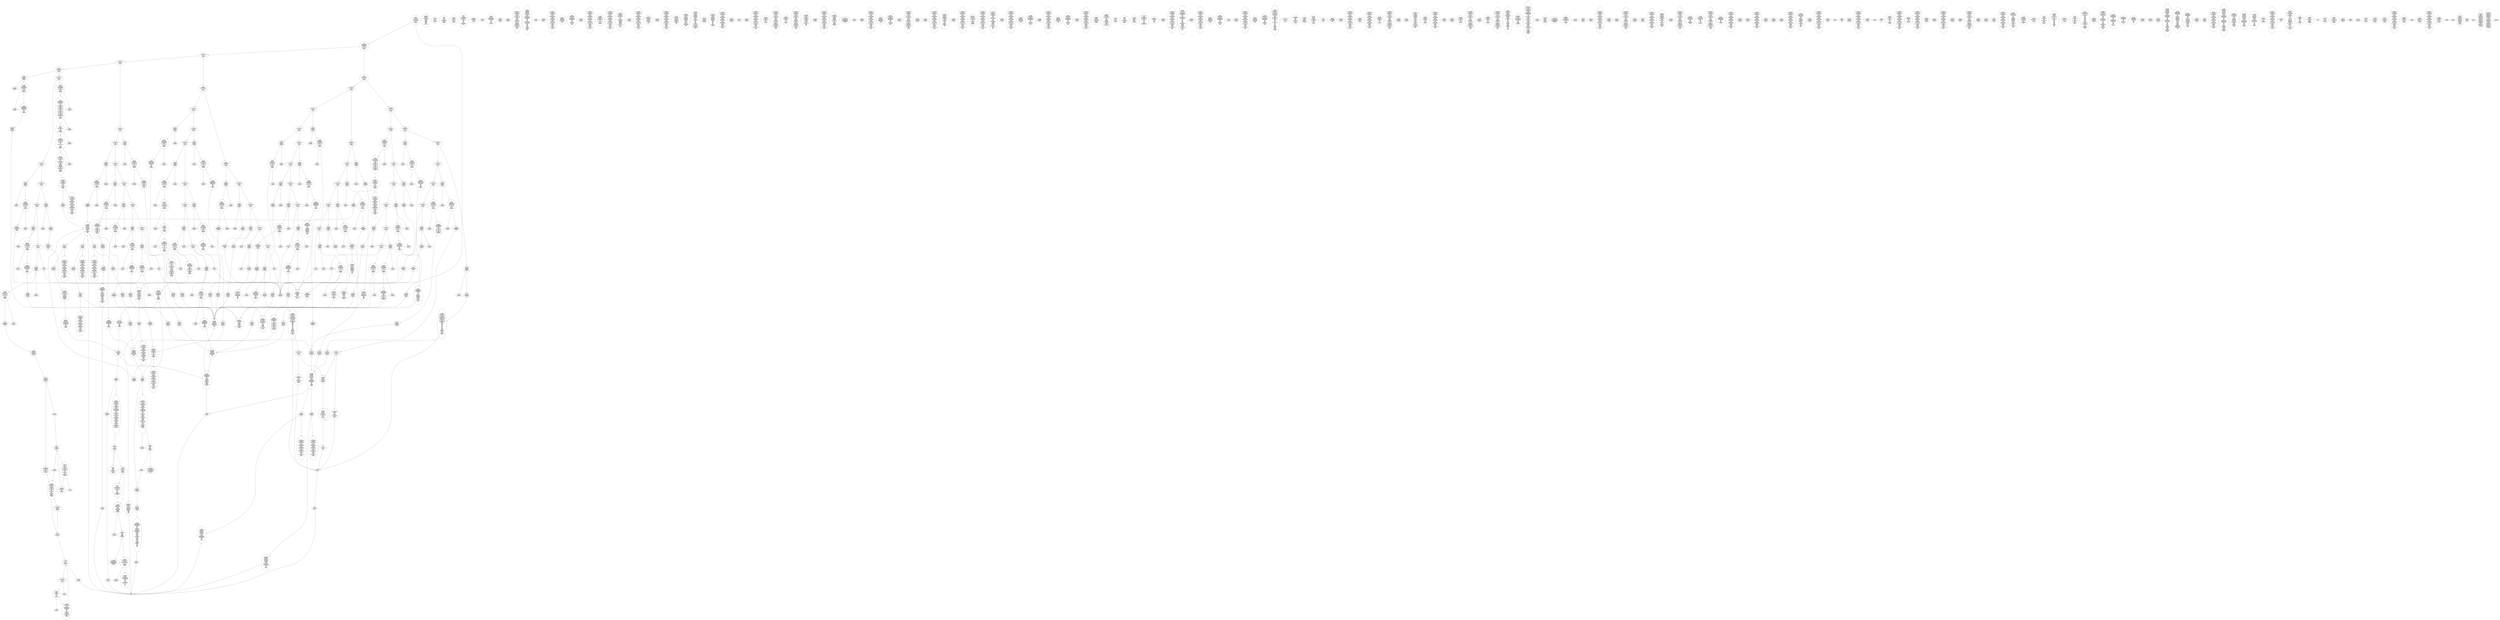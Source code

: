 /* Generated by GvGen v.1.0 (https://www.github.com/stricaud/gvgen) */

digraph G {
compound=true;
   node1 [label="[anywhere]"];
   node2 [label="# 0x0
PUSHX Data
PUSHX Data
MSTORE
PUSHX LogicData
CALLDATASIZE
LT
PUSHX Data
JUMPI
"];
   node3 [label="# 0xd
PUSHX Data
CALLDATALOAD
PUSHX BitData
SHR
PUSHX LogicData
GT
PUSHX Data
JUMPI
"];
   node4 [label="# 0x1e
PUSHX LogicData
GT
PUSHX Data
JUMPI
"];
   node5 [label="# 0x29
PUSHX LogicData
GT
PUSHX Data
JUMPI
"];
   node6 [label="# 0x34
PUSHX LogicData
EQ
PUSHX Data
JUMPI
"];
   node7 [label="# 0x3f
PUSHX LogicData
EQ
PUSHX Data
JUMPI
"];
   node8 [label="# 0x4a
PUSHX LogicData
EQ
PUSHX Data
JUMPI
"];
   node9 [label="# 0x55
PUSHX LogicData
EQ
PUSHX Data
JUMPI
"];
   node10 [label="# 0x60
PUSHX LogicData
EQ
PUSHX Data
JUMPI
"];
   node11 [label="# 0x6b
PUSHX LogicData
EQ
PUSHX Data
JUMPI
"];
   node12 [label="# 0x76
PUSHX Data
JUMP
"];
   node13 [label="# 0x7a
JUMPDEST
PUSHX LogicData
EQ
PUSHX Data
JUMPI
"];
   node14 [label="# 0x86
PUSHX LogicData
EQ
PUSHX Data
JUMPI
"];
   node15 [label="# 0x91
PUSHX LogicData
EQ
PUSHX Data
JUMPI
"];
   node16 [label="# 0x9c
PUSHX LogicData
EQ
PUSHX Data
JUMPI
"];
   node17 [label="# 0xa7
PUSHX LogicData
EQ
PUSHX Data
JUMPI
"];
   node18 [label="# 0xb2
PUSHX LogicData
EQ
PUSHX Data
JUMPI
"];
   node19 [label="# 0xbd
PUSHX Data
JUMP
"];
   node20 [label="# 0xc1
JUMPDEST
PUSHX LogicData
GT
PUSHX Data
JUMPI
"];
   node21 [label="# 0xcd
PUSHX LogicData
EQ
PUSHX Data
JUMPI
"];
   node22 [label="# 0xd8
PUSHX LogicData
EQ
PUSHX Data
JUMPI
"];
   node23 [label="# 0xe3
PUSHX LogicData
EQ
PUSHX Data
JUMPI
"];
   node24 [label="# 0xee
PUSHX LogicData
EQ
PUSHX Data
JUMPI
"];
   node25 [label="# 0xf9
PUSHX LogicData
EQ
PUSHX Data
JUMPI
"];
   node26 [label="# 0x104
PUSHX LogicData
EQ
PUSHX Data
JUMPI
"];
   node27 [label="# 0x10f
PUSHX Data
JUMP
"];
   node28 [label="# 0x113
JUMPDEST
PUSHX LogicData
EQ
PUSHX Data
JUMPI
"];
   node29 [label="# 0x11f
PUSHX LogicData
EQ
PUSHX Data
JUMPI
"];
   node30 [label="# 0x12a
PUSHX LogicData
EQ
PUSHX Data
JUMPI
"];
   node31 [label="# 0x135
PUSHX LogicData
EQ
PUSHX Data
JUMPI
"];
   node32 [label="# 0x140
PUSHX LogicData
EQ
PUSHX Data
JUMPI
"];
   node33 [label="# 0x14b
PUSHX Data
JUMP
"];
   node34 [label="# 0x14f
JUMPDEST
PUSHX LogicData
GT
PUSHX Data
JUMPI
"];
   node35 [label="# 0x15b
PUSHX LogicData
GT
PUSHX Data
JUMPI
"];
   node36 [label="# 0x166
PUSHX LogicData
EQ
PUSHX Data
JUMPI
"];
   node37 [label="# 0x171
PUSHX LogicData
EQ
PUSHX Data
JUMPI
"];
   node38 [label="# 0x17c
PUSHX LogicData
EQ
PUSHX Data
JUMPI
"];
   node39 [label="# 0x187
PUSHX LogicData
EQ
PUSHX Data
JUMPI
"];
   node40 [label="# 0x192
PUSHX LogicData
EQ
PUSHX Data
JUMPI
"];
   node41 [label="# 0x19d
PUSHX LogicData
EQ
PUSHX Data
JUMPI
"];
   node42 [label="# 0x1a8
PUSHX Data
JUMP
"];
   node43 [label="# 0x1ac
JUMPDEST
PUSHX LogicData
EQ
PUSHX Data
JUMPI
"];
   node44 [label="# 0x1b8
PUSHX LogicData
EQ
PUSHX Data
JUMPI
"];
   node45 [label="# 0x1c3
PUSHX LogicData
EQ
PUSHX Data
JUMPI
"];
   node46 [label="# 0x1ce
PUSHX LogicData
EQ
PUSHX Data
JUMPI
"];
   node47 [label="# 0x1d9
PUSHX LogicData
EQ
PUSHX Data
JUMPI
"];
   node48 [label="# 0x1e4
PUSHX Data
JUMP
"];
   node49 [label="# 0x1e8
JUMPDEST
PUSHX LogicData
GT
PUSHX Data
JUMPI
"];
   node50 [label="# 0x1f4
PUSHX LogicData
EQ
PUSHX Data
JUMPI
"];
   node51 [label="# 0x1ff
PUSHX LogicData
EQ
PUSHX Data
JUMPI
"];
   node52 [label="# 0x20a
PUSHX LogicData
EQ
PUSHX Data
JUMPI
"];
   node53 [label="# 0x215
PUSHX LogicData
EQ
PUSHX Data
JUMPI
"];
   node54 [label="# 0x220
PUSHX LogicData
EQ
PUSHX Data
JUMPI
"];
   node55 [label="# 0x22b
PUSHX LogicData
EQ
PUSHX Data
JUMPI
"];
   node56 [label="# 0x236
PUSHX Data
JUMP
"];
   node57 [label="# 0x23a
JUMPDEST
PUSHX LogicData
EQ
PUSHX Data
JUMPI
"];
   node58 [label="# 0x246
PUSHX LogicData
EQ
PUSHX Data
JUMPI
"];
   node59 [label="# 0x251
PUSHX LogicData
EQ
PUSHX Data
JUMPI
"];
   node60 [label="# 0x25c
PUSHX LogicData
EQ
PUSHX Data
JUMPI
"];
   node61 [label="# 0x267
PUSHX LogicData
EQ
PUSHX Data
JUMPI
"];
   node62 [label="# 0x272
JUMPDEST
PUSHX Data
REVERT
"];
   node63 [label="# 0x277
JUMPDEST
CALLVALUE
ISZERO
PUSHX Data
JUMPI
"];
   node64 [label="# 0x27f
PUSHX Data
REVERT
"];
   node65 [label="# 0x283
JUMPDEST
PUSHX Data
PUSHX ArithData
CALLDATASIZE
SUB
PUSHX LogicData
LT
ISZERO
PUSHX Data
JUMPI
"];
   node66 [label="# 0x296
PUSHX Data
REVERT
"];
   node67 [label="# 0x29a
JUMPDEST
CALLDATALOAD
PUSHX ArithData
PUSHX BitData
PUSHX BitData
SHL
SUB
NOT
AND
PUSHX Data
JUMP
"];
   node68 [label="# 0x2ab
JUMPDEST
PUSHX MemData
MLOAD
ISZERO
ISZERO
MSTORE
MLOAD
SUB
PUSHX ArithData
ADD
RETURN
"];
   node69 [label="# 0x2bf
JUMPDEST
CALLVALUE
ISZERO
PUSHX Data
JUMPI
"];
   node70 [label="# 0x2c7
PUSHX Data
REVERT
"];
   node71 [label="# 0x2cb
JUMPDEST
PUSHX Data
PUSHX Data
JUMP
"];
   node72 [label="# 0x2d4
JUMPDEST
PUSHX Data
MLOAD
PUSHX ArithData
MSTORE
MLOAD
ADD
MSTORE
MLOAD
ADD
ADD
PUSHX Data
"];
   node73 [label="# 0x2f6
JUMPDEST
LT
ISZERO
PUSHX Data
JUMPI
"];
   node74 [label="# 0x2ff
ADD
MLOAD
ADD
MSTORE
PUSHX ArithData
ADD
PUSHX Data
JUMP
"];
   node75 [label="# 0x30e
JUMPDEST
ADD
PUSHX BitData
AND
ISZERO
PUSHX Data
JUMPI
"];
   node76 [label="# 0x322
SUB
MLOAD
PUSHX ArithData
PUSHX ArithData
SUB
PUSHX ArithData
EXP
SUB
NOT
AND
MSTORE
PUSHX ArithData
ADD
"];
   node77 [label="# 0x33b
JUMPDEST
PUSHX MemData
MLOAD
SUB
RETURN
"];
   node78 [label="# 0x349
JUMPDEST
CALLVALUE
ISZERO
PUSHX Data
JUMPI
"];
   node79 [label="# 0x351
PUSHX Data
REVERT
"];
   node80 [label="# 0x355
JUMPDEST
PUSHX Data
PUSHX ArithData
CALLDATASIZE
SUB
PUSHX LogicData
LT
ISZERO
PUSHX Data
JUMPI
"];
   node81 [label="# 0x368
PUSHX Data
REVERT
"];
   node82 [label="# 0x36c
JUMPDEST
CALLDATALOAD
PUSHX Data
JUMP
"];
   node83 [label="# 0x373
JUMPDEST
PUSHX MemData
MLOAD
PUSHX ArithData
PUSHX BitData
PUSHX BitData
SHL
SUB
AND
MSTORE
MLOAD
SUB
PUSHX ArithData
ADD
RETURN
"];
   node84 [label="# 0x38f
JUMPDEST
PUSHX Data
PUSHX ArithData
CALLDATASIZE
SUB
PUSHX LogicData
LT
ISZERO
PUSHX Data
JUMPI
"];
   node85 [label="# 0x3a1
PUSHX Data
REVERT
"];
   node86 [label="# 0x3a5
JUMPDEST
PUSHX ArithData
PUSHX BitData
PUSHX BitData
SHL
SUB
CALLDATALOAD
AND
PUSHX ArithData
ADD
CALLDATALOAD
PUSHX Data
JUMP
"];
   node87 [label="# 0x3bb
JUMPDEST
STOP
"];
   node88 [label="# 0x3bd
JUMPDEST
CALLVALUE
ISZERO
PUSHX Data
JUMPI
"];
   node89 [label="# 0x3c5
PUSHX Data
REVERT
"];
   node90 [label="# 0x3c9
JUMPDEST
PUSHX Data
PUSHX Data
JUMP
"];
   node91 [label="# 0x3d2
JUMPDEST
PUSHX MemData
MLOAD
MSTORE
MLOAD
SUB
PUSHX ArithData
ADD
RETURN
"];
   node92 [label="# 0x3e4
JUMPDEST
PUSHX Data
PUSHX ArithData
CALLDATASIZE
SUB
PUSHX LogicData
LT
ISZERO
PUSHX Data
JUMPI
"];
   node93 [label="# 0x3f6
PUSHX Data
REVERT
"];
   node94 [label="# 0x3fa
JUMPDEST
PUSHX ArithData
PUSHX BitData
PUSHX BitData
SHL
SUB
CALLDATALOAD
AND
PUSHX ArithData
ADD
CALLDATALOAD
AND
PUSHX ArithData
ADD
CALLDATALOAD
PUSHX Data
JUMP
"];
   node95 [label="# 0x41a
JUMPDEST
CALLVALUE
ISZERO
PUSHX Data
JUMPI
"];
   node96 [label="# 0x422
PUSHX Data
REVERT
"];
   node97 [label="# 0x426
JUMPDEST
PUSHX Data
PUSHX Data
JUMP
"];
   node98 [label="# 0x42f
JUMPDEST
CALLVALUE
ISZERO
PUSHX Data
JUMPI
"];
   node99 [label="# 0x437
PUSHX Data
REVERT
"];
   node100 [label="# 0x43b
JUMPDEST
PUSHX Data
PUSHX ArithData
CALLDATASIZE
SUB
PUSHX LogicData
LT
ISZERO
PUSHX Data
JUMPI
"];
   node101 [label="# 0x44e
PUSHX Data
REVERT
"];
   node102 [label="# 0x452
JUMPDEST
CALLDATALOAD
PUSHX ArithData
PUSHX BitData
PUSHX BitData
SHL
SUB
AND
PUSHX Data
JUMP
"];
   node103 [label="# 0x462
JUMPDEST
CALLVALUE
ISZERO
PUSHX Data
JUMPI
"];
   node104 [label="# 0x46a
PUSHX Data
REVERT
"];
   node105 [label="# 0x46e
JUMPDEST
PUSHX Data
PUSHX Data
JUMP
"];
   node106 [label="# 0x477
JUMPDEST
CALLVALUE
ISZERO
PUSHX Data
JUMPI
"];
   node107 [label="# 0x47f
PUSHX Data
REVERT
"];
   node108 [label="# 0x483
JUMPDEST
PUSHX Data
PUSHX ArithData
CALLDATASIZE
SUB
PUSHX LogicData
LT
ISZERO
PUSHX Data
JUMPI
"];
   node109 [label="# 0x496
PUSHX Data
REVERT
"];
   node110 [label="# 0x49a
JUMPDEST
PUSHX ArithData
PUSHX BitData
PUSHX BitData
SHL
SUB
CALLDATALOAD
AND
PUSHX ArithData
ADD
CALLDATALOAD
PUSHX Data
JUMP
"];
   node111 [label="# 0x4b0
JUMPDEST
PUSHX Data
PUSHX ArithData
CALLDATASIZE
SUB
PUSHX LogicData
LT
ISZERO
PUSHX Data
JUMPI
"];
   node112 [label="# 0x4c2
PUSHX Data
REVERT
"];
   node113 [label="# 0x4c6
JUMPDEST
PUSHX ArithData
PUSHX BitData
PUSHX BitData
SHL
SUB
CALLDATALOAD
AND
PUSHX ArithData
ADD
CALLDATALOAD
AND
PUSHX ArithData
ADD
CALLDATALOAD
PUSHX Data
JUMP
"];
   node114 [label="# 0x4e6
JUMPDEST
CALLVALUE
ISZERO
PUSHX Data
JUMPI
"];
   node115 [label="# 0x4ee
PUSHX Data
REVERT
"];
   node116 [label="# 0x4f2
JUMPDEST
PUSHX Data
PUSHX Data
JUMP
"];
   node117 [label="# 0x4fb
JUMPDEST
CALLVALUE
ISZERO
PUSHX Data
JUMPI
"];
   node118 [label="# 0x503
PUSHX Data
REVERT
"];
   node119 [label="# 0x507
JUMPDEST
PUSHX Data
PUSHX ArithData
CALLDATASIZE
SUB
PUSHX LogicData
LT
ISZERO
PUSHX Data
JUMPI
"];
   node120 [label="# 0x51a
PUSHX Data
REVERT
"];
   node121 [label="# 0x51e
JUMPDEST
CALLDATALOAD
PUSHX Data
JUMP
"];
   node122 [label="# 0x525
JUMPDEST
CALLVALUE
ISZERO
PUSHX Data
JUMPI
"];
   node123 [label="# 0x52d
PUSHX Data
REVERT
"];
   node124 [label="# 0x531
JUMPDEST
PUSHX Data
PUSHX ArithData
CALLDATASIZE
SUB
PUSHX LogicData
LT
ISZERO
PUSHX Data
JUMPI
"];
   node125 [label="# 0x544
PUSHX Data
REVERT
"];
   node126 [label="# 0x548
JUMPDEST
CALLDATALOAD
PUSHX BitData
AND
PUSHX Data
JUMP
"];
   node127 [label="# 0x555
JUMPDEST
PUSHX MemData
MLOAD
PUSHX BitData
AND
MSTORE
MLOAD
SUB
PUSHX ArithData
ADD
RETURN
"];
   node128 [label="# 0x56e
JUMPDEST
CALLVALUE
ISZERO
PUSHX Data
JUMPI
"];
   node129 [label="# 0x576
PUSHX Data
REVERT
"];
   node130 [label="# 0x57a
JUMPDEST
PUSHX Data
PUSHX Data
JUMP
"];
   node131 [label="# 0x583
JUMPDEST
CALLVALUE
ISZERO
PUSHX Data
JUMPI
"];
   node132 [label="# 0x58b
PUSHX Data
REVERT
"];
   node133 [label="# 0x58f
JUMPDEST
PUSHX Data
PUSHX ArithData
CALLDATASIZE
SUB
PUSHX LogicData
LT
ISZERO
PUSHX Data
JUMPI
"];
   node134 [label="# 0x5a2
PUSHX Data
REVERT
"];
   node135 [label="# 0x5a6
JUMPDEST
CALLDATALOAD
PUSHX BitData
AND
PUSHX Data
JUMP
"];
   node136 [label="# 0x5b3
JUMPDEST
CALLVALUE
ISZERO
PUSHX Data
JUMPI
"];
   node137 [label="# 0x5bb
PUSHX Data
REVERT
"];
   node138 [label="# 0x5bf
JUMPDEST
PUSHX Data
PUSHX ArithData
CALLDATASIZE
SUB
PUSHX LogicData
LT
ISZERO
PUSHX Data
JUMPI
"];
   node139 [label="# 0x5d2
PUSHX Data
REVERT
"];
   node140 [label="# 0x5d6
JUMPDEST
CALLDATALOAD
PUSHX Data
JUMP
"];
   node141 [label="# 0x5dd
JUMPDEST
CALLVALUE
ISZERO
PUSHX Data
JUMPI
"];
   node142 [label="# 0x5e5
PUSHX Data
REVERT
"];
   node143 [label="# 0x5e9
JUMPDEST
PUSHX Data
PUSHX ArithData
CALLDATASIZE
SUB
PUSHX LogicData
LT
ISZERO
PUSHX Data
JUMPI
"];
   node144 [label="# 0x5fc
PUSHX Data
REVERT
"];
   node145 [label="# 0x600
JUMPDEST
CALLDATALOAD
PUSHX ArithData
PUSHX BitData
PUSHX BitData
SHL
SUB
AND
PUSHX Data
JUMP
"];
   node146 [label="# 0x610
JUMPDEST
CALLVALUE
ISZERO
PUSHX Data
JUMPI
"];
   node147 [label="# 0x618
PUSHX Data
REVERT
"];
   node148 [label="# 0x61c
JUMPDEST
PUSHX Data
PUSHX ArithData
CALLDATASIZE
SUB
PUSHX LogicData
LT
ISZERO
PUSHX Data
JUMPI
"];
   node149 [label="# 0x62f
PUSHX Data
REVERT
"];
   node150 [label="# 0x633
JUMPDEST
CALLDATALOAD
PUSHX ArithData
PUSHX BitData
PUSHX BitData
SHL
SUB
AND
PUSHX Data
JUMP
"];
   node151 [label="# 0x643
JUMPDEST
CALLVALUE
ISZERO
PUSHX Data
JUMPI
"];
   node152 [label="# 0x64b
PUSHX Data
REVERT
"];
   node153 [label="# 0x64f
JUMPDEST
PUSHX Data
PUSHX Data
JUMP
"];
   node154 [label="# 0x658
JUMPDEST
CALLVALUE
ISZERO
PUSHX Data
JUMPI
"];
   node155 [label="# 0x660
PUSHX Data
REVERT
"];
   node156 [label="# 0x664
JUMPDEST
PUSHX Data
PUSHX ArithData
CALLDATASIZE
SUB
PUSHX LogicData
LT
ISZERO
PUSHX Data
JUMPI
"];
   node157 [label="# 0x677
PUSHX Data
REVERT
"];
   node158 [label="# 0x67b
JUMPDEST
CALLDATALOAD
PUSHX BitData
AND
PUSHX Data
JUMP
"];
   node159 [label="# 0x688
JUMPDEST
CALLVALUE
ISZERO
PUSHX Data
JUMPI
"];
   node160 [label="# 0x690
PUSHX Data
REVERT
"];
   node161 [label="# 0x694
JUMPDEST
PUSHX Data
PUSHX ArithData
CALLDATASIZE
SUB
PUSHX LogicData
LT
ISZERO
PUSHX Data
JUMPI
"];
   node162 [label="# 0x6a7
PUSHX Data
REVERT
"];
   node163 [label="# 0x6ab
JUMPDEST
CALLDATALOAD
PUSHX ArithData
PUSHX BitData
PUSHX BitData
SHL
SUB
AND
PUSHX Data
JUMP
"];
   node164 [label="# 0x6bb
JUMPDEST
CALLVALUE
ISZERO
PUSHX Data
JUMPI
"];
   node165 [label="# 0x6c3
PUSHX Data
REVERT
"];
   node166 [label="# 0x6c7
JUMPDEST
PUSHX Data
PUSHX ArithData
CALLDATASIZE
SUB
PUSHX LogicData
LT
ISZERO
PUSHX Data
JUMPI
"];
   node167 [label="# 0x6da
PUSHX Data
REVERT
"];
   node168 [label="# 0x6de
JUMPDEST
CALLDATALOAD
PUSHX Data
JUMP
"];
   node169 [label="# 0x6e5
JUMPDEST
CALLVALUE
ISZERO
PUSHX Data
JUMPI
"];
   node170 [label="# 0x6ed
PUSHX Data
REVERT
"];
   node171 [label="# 0x6f1
JUMPDEST
PUSHX Data
PUSHX Data
JUMP
"];
   node172 [label="# 0x6fa
JUMPDEST
CALLVALUE
ISZERO
PUSHX Data
JUMPI
"];
   node173 [label="# 0x702
PUSHX Data
REVERT
"];
   node174 [label="# 0x706
JUMPDEST
PUSHX Data
PUSHX Data
JUMP
"];
   node175 [label="# 0x70f
JUMPDEST
CALLVALUE
ISZERO
PUSHX Data
JUMPI
"];
   node176 [label="# 0x717
PUSHX Data
REVERT
"];
   node177 [label="# 0x71b
JUMPDEST
PUSHX Data
PUSHX Data
JUMP
"];
   node178 [label="# 0x724
JUMPDEST
CALLVALUE
ISZERO
PUSHX Data
JUMPI
"];
   node179 [label="# 0x72c
PUSHX Data
REVERT
"];
   node180 [label="# 0x730
JUMPDEST
PUSHX Data
PUSHX Data
JUMP
"];
   node181 [label="# 0x739
JUMPDEST
CALLVALUE
ISZERO
PUSHX Data
JUMPI
"];
   node182 [label="# 0x741
PUSHX Data
REVERT
"];
   node183 [label="# 0x745
JUMPDEST
PUSHX Data
PUSHX ArithData
CALLDATASIZE
SUB
PUSHX LogicData
LT
ISZERO
PUSHX Data
JUMPI
"];
   node184 [label="# 0x758
PUSHX Data
REVERT
"];
   node185 [label="# 0x75c
JUMPDEST
CALLDATALOAD
PUSHX ArithData
PUSHX BitData
PUSHX BitData
SHL
SUB
AND
PUSHX Data
JUMP
"];
   node186 [label="# 0x76c
JUMPDEST
CALLVALUE
ISZERO
PUSHX Data
JUMPI
"];
   node187 [label="# 0x774
PUSHX Data
REVERT
"];
   node188 [label="# 0x778
JUMPDEST
PUSHX Data
PUSHX ArithData
CALLDATASIZE
SUB
PUSHX LogicData
LT
ISZERO
PUSHX Data
JUMPI
"];
   node189 [label="# 0x78b
PUSHX Data
REVERT
"];
   node190 [label="# 0x78f
JUMPDEST
CALLDATALOAD
PUSHX ArithData
PUSHX BitData
PUSHX BitData
SHL
SUB
AND
PUSHX Data
JUMP
"];
   node191 [label="# 0x79f
JUMPDEST
CALLVALUE
ISZERO
PUSHX Data
JUMPI
"];
   node192 [label="# 0x7a7
PUSHX Data
REVERT
"];
   node193 [label="# 0x7ab
JUMPDEST
PUSHX Data
PUSHX ArithData
CALLDATASIZE
SUB
PUSHX LogicData
LT
ISZERO
PUSHX Data
JUMPI
"];
   node194 [label="# 0x7be
PUSHX Data
REVERT
"];
   node195 [label="# 0x7c2
JUMPDEST
ADD
PUSHX ArithData
ADD
CALLDATALOAD
PUSHX LogicData
GT
ISZERO
PUSHX Data
JUMPI
"];
   node196 [label="# 0x7d9
PUSHX Data
REVERT
"];
   node197 [label="# 0x7dd
JUMPDEST
ADD
PUSHX ArithData
ADD
GT
ISZERO
PUSHX Data
JUMPI
"];
   node198 [label="# 0x7eb
PUSHX Data
REVERT
"];
   node199 [label="# 0x7ef
JUMPDEST
CALLDATALOAD
PUSHX ArithData
ADD
PUSHX ArithData
MUL
ADD
GT
PUSHX LogicData
GT
OR
ISZERO
PUSHX Data
JUMPI
"];
   node200 [label="# 0x80d
PUSHX Data
REVERT
"];
   node201 [label="# 0x811
JUMPDEST
PUSHX ArithData
ADD
PUSHX ArithData
DIV
MUL
PUSHX ArithData
ADD
PUSHX MemData
MLOAD
ADD
PUSHX Data
MSTORE
MSTORE
PUSHX ArithData
ADD
CALLDATACOPY
PUSHX Data
ADD
MSTORE
PUSHX Data
JUMP
"];
   node202 [label="# 0x852
JUMPDEST
CALLVALUE
ISZERO
PUSHX Data
JUMPI
"];
   node203 [label="# 0x85a
PUSHX Data
REVERT
"];
   node204 [label="# 0x85e
JUMPDEST
PUSHX Data
PUSHX ArithData
CALLDATASIZE
SUB
PUSHX LogicData
LT
ISZERO
PUSHX Data
JUMPI
"];
   node205 [label="# 0x871
PUSHX Data
REVERT
"];
   node206 [label="# 0x875
JUMPDEST
CALLDATALOAD
PUSHX ArithData
PUSHX BitData
PUSHX BitData
SHL
SUB
AND
PUSHX Data
JUMP
"];
   node207 [label="# 0x885
JUMPDEST
CALLVALUE
ISZERO
PUSHX Data
JUMPI
"];
   node208 [label="# 0x88d
PUSHX Data
REVERT
"];
   node209 [label="# 0x891
JUMPDEST
PUSHX Data
PUSHX ArithData
CALLDATASIZE
SUB
PUSHX LogicData
LT
ISZERO
PUSHX Data
JUMPI
"];
   node210 [label="# 0x8a4
PUSHX Data
REVERT
"];
   node211 [label="# 0x8a8
JUMPDEST
PUSHX ArithData
PUSHX BitData
PUSHX BitData
SHL
SUB
CALLDATALOAD
AND
PUSHX ArithData
ADD
CALLDATALOAD
ISZERO
ISZERO
PUSHX Data
JUMP
"];
   node212 [label="# 0x8c0
JUMPDEST
CALLVALUE
ISZERO
PUSHX Data
JUMPI
"];
   node213 [label="# 0x8c8
PUSHX Data
REVERT
"];
   node214 [label="# 0x8cc
JUMPDEST
PUSHX Data
PUSHX ArithData
CALLDATASIZE
SUB
PUSHX LogicData
LT
ISZERO
PUSHX Data
JUMPI
"];
   node215 [label="# 0x8df
PUSHX Data
REVERT
"];
   node216 [label="# 0x8e3
JUMPDEST
CALLDATALOAD
PUSHX ArithData
PUSHX BitData
PUSHX BitData
SHL
SUB
AND
PUSHX Data
JUMP
"];
   node217 [label="# 0x8f3
JUMPDEST
CALLVALUE
ISZERO
PUSHX Data
JUMPI
"];
   node218 [label="# 0x8fb
PUSHX Data
REVERT
"];
   node219 [label="# 0x8ff
JUMPDEST
PUSHX Data
PUSHX ArithData
CALLDATASIZE
SUB
PUSHX LogicData
LT
ISZERO
PUSHX Data
JUMPI
"];
   node220 [label="# 0x912
PUSHX Data
REVERT
"];
   node221 [label="# 0x916
JUMPDEST
CALLDATALOAD
PUSHX ArithData
PUSHX BitData
PUSHX BitData
SHL
SUB
AND
PUSHX Data
JUMP
"];
   node222 [label="# 0x926
JUMPDEST
PUSHX Data
PUSHX ArithData
CALLDATASIZE
SUB
PUSHX LogicData
LT
ISZERO
PUSHX Data
JUMPI
"];
   node223 [label="# 0x938
PUSHX Data
REVERT
"];
   node224 [label="# 0x93c
JUMPDEST
PUSHX ArithData
PUSHX BitData
PUSHX BitData
SHL
SUB
CALLDATALOAD
AND
PUSHX ArithData
ADD
CALLDATALOAD
AND
PUSHX ArithData
ADD
CALLDATALOAD
ADD
PUSHX ArithData
ADD
PUSHX ArithData
ADD
CALLDATALOAD
PUSHX LogicData
GT
ISZERO
PUSHX Data
JUMPI
"];
   node225 [label="# 0x973
PUSHX Data
REVERT
"];
   node226 [label="# 0x977
JUMPDEST
ADD
PUSHX ArithData
ADD
GT
ISZERO
PUSHX Data
JUMPI
"];
   node227 [label="# 0x985
PUSHX Data
REVERT
"];
   node228 [label="# 0x989
JUMPDEST
CALLDATALOAD
PUSHX ArithData
ADD
PUSHX ArithData
MUL
ADD
GT
PUSHX LogicData
GT
OR
ISZERO
PUSHX Data
JUMPI
"];
   node229 [label="# 0x9a7
PUSHX Data
REVERT
"];
   node230 [label="# 0x9ab
JUMPDEST
PUSHX ArithData
ADD
PUSHX ArithData
DIV
MUL
PUSHX ArithData
ADD
PUSHX MemData
MLOAD
ADD
PUSHX Data
MSTORE
MSTORE
PUSHX ArithData
ADD
CALLDATACOPY
PUSHX Data
ADD
MSTORE
PUSHX Data
JUMP
"];
   node231 [label="# 0x9ec
JUMPDEST
CALLVALUE
ISZERO
PUSHX Data
JUMPI
"];
   node232 [label="# 0x9f4
PUSHX Data
REVERT
"];
   node233 [label="# 0x9f8
JUMPDEST
PUSHX Data
PUSHX ArithData
CALLDATASIZE
SUB
PUSHX LogicData
LT
ISZERO
PUSHX Data
JUMPI
"];
   node234 [label="# 0xa0b
PUSHX Data
REVERT
"];
   node235 [label="# 0xa0f
JUMPDEST
CALLDATALOAD
PUSHX BitData
AND
PUSHX Data
JUMP
"];
   node236 [label="# 0xa1c
JUMPDEST
CALLVALUE
ISZERO
PUSHX Data
JUMPI
"];
   node237 [label="# 0xa24
PUSHX Data
REVERT
"];
   node238 [label="# 0xa28
JUMPDEST
PUSHX Data
PUSHX Data
JUMP
"];
   node239 [label="# 0xa31
JUMPDEST
CALLVALUE
ISZERO
PUSHX Data
JUMPI
"];
   node240 [label="# 0xa39
PUSHX Data
REVERT
"];
   node241 [label="# 0xa3d
JUMPDEST
PUSHX Data
PUSHX ArithData
CALLDATASIZE
SUB
PUSHX LogicData
LT
ISZERO
PUSHX Data
JUMPI
"];
   node242 [label="# 0xa50
PUSHX Data
REVERT
"];
   node243 [label="# 0xa54
JUMPDEST
CALLDATALOAD
PUSHX ArithData
PUSHX BitData
PUSHX BitData
SHL
SUB
AND
PUSHX Data
JUMP
"];
   node244 [label="# 0xa64
JUMPDEST
CALLVALUE
ISZERO
PUSHX Data
JUMPI
"];
   node245 [label="# 0xa6c
PUSHX Data
REVERT
"];
   node246 [label="# 0xa70
JUMPDEST
PUSHX Data
PUSHX ArithData
CALLDATASIZE
SUB
PUSHX LogicData
LT
ISZERO
PUSHX Data
JUMPI
"];
   node247 [label="# 0xa83
PUSHX Data
REVERT
"];
   node248 [label="# 0xa87
JUMPDEST
CALLDATALOAD
PUSHX Data
JUMP
"];
   node249 [label="# 0xa8e
JUMPDEST
CALLVALUE
ISZERO
PUSHX Data
JUMPI
"];
   node250 [label="# 0xa96
PUSHX Data
REVERT
"];
   node251 [label="# 0xa9a
JUMPDEST
PUSHX Data
PUSHX ArithData
CALLDATASIZE
SUB
PUSHX LogicData
LT
ISZERO
PUSHX Data
JUMPI
"];
   node252 [label="# 0xaad
PUSHX Data
REVERT
"];
   node253 [label="# 0xab1
JUMPDEST
PUSHX BitData
CALLDATALOAD
AND
PUSHX ArithData
ADD
CALLDATALOAD
AND
PUSHX Data
JUMP
"];
   node254 [label="# 0xac6
JUMPDEST
CALLVALUE
ISZERO
PUSHX Data
JUMPI
"];
   node255 [label="# 0xace
PUSHX Data
REVERT
"];
   node256 [label="# 0xad2
JUMPDEST
PUSHX Data
PUSHX ArithData
CALLDATASIZE
SUB
PUSHX LogicData
LT
ISZERO
PUSHX Data
JUMPI
"];
   node257 [label="# 0xae5
PUSHX Data
REVERT
"];
   node258 [label="# 0xae9
JUMPDEST
CALLDATALOAD
PUSHX Data
JUMP
"];
   node259 [label="# 0xaf0
JUMPDEST
CALLVALUE
ISZERO
PUSHX Data
JUMPI
"];
   node260 [label="# 0xaf8
PUSHX Data
REVERT
"];
   node261 [label="# 0xafc
JUMPDEST
PUSHX Data
PUSHX ArithData
CALLDATASIZE
SUB
PUSHX LogicData
LT
ISZERO
PUSHX Data
JUMPI
"];
   node262 [label="# 0xb0f
PUSHX Data
REVERT
"];
   node263 [label="# 0xb13
JUMPDEST
PUSHX ArithData
PUSHX BitData
PUSHX BitData
SHL
SUB
CALLDATALOAD
AND
PUSHX ArithData
ADD
CALLDATALOAD
AND
PUSHX Data
JUMP
"];
   node264 [label="# 0xb2b
JUMPDEST
CALLVALUE
ISZERO
PUSHX Data
JUMPI
"];
   node265 [label="# 0xb33
PUSHX Data
REVERT
"];
   node266 [label="# 0xb37
JUMPDEST
PUSHX Data
PUSHX ArithData
CALLDATASIZE
SUB
PUSHX LogicData
LT
ISZERO
PUSHX Data
JUMPI
"];
   node267 [label="# 0xb4a
PUSHX Data
REVERT
"];
   node268 [label="# 0xb4e
JUMPDEST
CALLDATALOAD
PUSHX ArithData
PUSHX BitData
PUSHX BitData
SHL
SUB
AND
PUSHX Data
JUMP
"];
   node269 [label="# 0xb5e
JUMPDEST
CALLVALUE
ISZERO
PUSHX Data
JUMPI
"];
   node270 [label="# 0xb66
PUSHX Data
REVERT
"];
   node271 [label="# 0xb6a
JUMPDEST
PUSHX Data
PUSHX ArithData
CALLDATASIZE
SUB
PUSHX LogicData
LT
ISZERO
PUSHX Data
JUMPI
"];
   node272 [label="# 0xb7d
PUSHX Data
REVERT
"];
   node273 [label="# 0xb81
JUMPDEST
CALLDATALOAD
PUSHX ArithData
PUSHX BitData
PUSHX BitData
SHL
SUB
AND
PUSHX Data
JUMP
"];
   node274 [label="# 0xb91
JUMPDEST
CALLVALUE
ISZERO
PUSHX Data
JUMPI
"];
   node275 [label="# 0xb99
PUSHX Data
REVERT
"];
   node276 [label="# 0xb9d
JUMPDEST
PUSHX Data
PUSHX ArithData
CALLDATASIZE
SUB
PUSHX LogicData
LT
ISZERO
PUSHX Data
JUMPI
"];
   node277 [label="# 0xbb0
PUSHX Data
REVERT
"];
   node278 [label="# 0xbb4
JUMPDEST
CALLDATALOAD
PUSHX Data
JUMP
"];
   node279 [label="# 0xbbb
JUMPDEST
PUSHX ArithData
PUSHX BitData
PUSHX BitData
SHL
SUB
NOT
AND
PUSHX Data
MSTORE
PUSHX Data
MSTORE
PUSHX Data
SHA3
SLOAD
PUSHX BitData
AND
JUMP
"];
   node280 [label="# 0xbda
JUMPDEST
PUSHX StorData
SLOAD
PUSHX MemData
MLOAD
PUSHX ArithData
PUSHX ArithData
PUSHX Data
PUSHX BitData
NOT
PUSHX ArithData
PUSHX BitData
AND
ISZERO
MUL
ADD
AND
DIV
ADD
DIV
MUL
ADD
ADD
MSTORE
MSTORE
PUSHX Data
ADD
ISZERO
PUSHX Data
JUMPI
"];
   node281 [label="# 0xc20
PUSHX LogicData
LT
PUSHX Data
JUMPI
"];
   node282 [label="# 0xc28
PUSHX ArithData
SLOAD
DIV
MUL
MSTORE
PUSHX ArithData
ADD
PUSHX Data
JUMP
"];
   node283 [label="# 0xc3b
JUMPDEST
ADD
PUSHX Data
MSTORE
PUSHX Data
PUSHX Data
SHA3
"];
   node284 [label="# 0xc49
JUMPDEST
SLOAD
MSTORE
PUSHX ArithData
ADD
PUSHX ArithData
ADD
GT
PUSHX Data
JUMPI
"];
   node285 [label="# 0xc5d
SUB
PUSHX BitData
AND
ADD
"];
   node286 [label="# 0xc66
JUMPDEST
"];
   node287 [label="# 0xc6e
JUMPDEST
JUMP
"];
   node288 [label="# 0xc71
JUMPDEST
PUSHX Data
PUSHX Data
PUSHX Data
JUMP
"];
   node289 [label="# 0xc7c
JUMPDEST
PUSHX Data
JUMPI
"];
   node290 [label="# 0xc81
PUSHX MemData
MLOAD
PUSHX BitData
PUSHX BitData
SHL
MSTORE
PUSHX Data
PUSHX ArithData
ADD
MSTORE
PUSHX Data
PUSHX ArithData
ADD
MSTORE
PUSHX Data
PUSHX ArithData
ADD
MSTORE
MLOAD
SUB
PUSHX ArithData
ADD
REVERT
"];
   node291 [label="# 0xccd
JUMPDEST
PUSHX Data
MSTORE
PUSHX Data
PUSHX Data
MSTORE
PUSHX Data
SHA3
SLOAD
PUSHX ArithData
PUSHX BitData
PUSHX BitData
SHL
SUB
AND
JUMP
"];
   node292 [label="# 0xce9
JUMPDEST
PUSHX Data
PUSHX Data
PUSHX Data
JUMP
"];
   node293 [label="# 0xcf4
JUMPDEST
CALLER
PUSHX ArithData
PUSHX BitData
PUSHX BitData
SHL
SUB
AND
EQ
PUSHX Data
JUMPI
"];
   node294 [label="# 0xd08
PUSHX Data
CALLER
PUSHX Data
JUMP
"];
   node295 [label="# 0xd12
JUMPDEST
PUSHX Data
JUMPI
"];
   node296 [label="# 0xd17
PUSHX MemData
MLOAD
PUSHX BitData
PUSHX BitData
SHL
MSTORE
PUSHX ArithData
ADD
PUSHX ArithData
ADD
SUB
MSTORE
PUSHX Data
MSTORE
PUSHX ArithData
ADD
PUSHX Data
PUSHX Data
CODECOPY
PUSHX ArithData
ADD
PUSHX MemData
MLOAD
SUB
REVERT
"];
   node297 [label="# 0xd4d
JUMPDEST
PUSHX Data
MSTORE
PUSHX Data
PUSHX Data
MSTORE
PUSHX MemData
SHA3
SLOAD
PUSHX ArithData
PUSHX BitData
PUSHX BitData
SHL
SUB
NOT
AND
PUSHX ArithData
PUSHX BitData
PUSHX BitData
SHL
SUB
AND
OR
SSTORE
MLOAD
CALLER
PUSHX Data
LOGX
JUMP
"];
   node298 [label="# 0xda7
JUMPDEST
PUSHX StorData
SLOAD
JUMP
"];
   node299 [label="# 0xdad
JUMPDEST
PUSHX StorData
SLOAD
PUSHX BitData
PUSHX BitData
SHL
DIV
PUSHX BitData
AND
ISZERO
PUSHX Data
JUMPI
"];
   node300 [label="# 0xdc0
PUSHX MemData
MLOAD
PUSHX BitData
PUSHX BitData
SHL
MSTORE
PUSHX Data
PUSHX ArithData
ADD
MSTORE
PUSHX Data
PUSHX ArithData
ADD
MSTORE
PUSHX BitData
PUSHX BitData
SHL
PUSHX ArithData
ADD
MSTORE
MLOAD
SUB
PUSHX ArithData
ADD
REVERT
"];
   node301 [label="# 0xdff
JUMPDEST
PUSHX Data
PUSHX Data
JUMP
"];
   node302 [label="# 0xe09
JUMPDEST
ISZERO
PUSHX Data
JUMPI
"];
   node303 [label="# 0xe0f
PUSHX MemData
MLOAD
PUSHX BitData
PUSHX BitData
SHL
MSTORE
PUSHX Data
PUSHX ArithData
ADD
MSTORE
PUSHX Data
PUSHX ArithData
ADD
MSTORE
PUSHX BitData
PUSHX BitData
SHL
PUSHX ArithData
ADD
MSTORE
MLOAD
SUB
PUSHX ArithData
ADD
REVERT
"];
   node304 [label="# 0xe53
JUMPDEST
PUSHX Data
PUSHX Data
JUMP
"];
   node305 [label="# 0xe5e
JUMPDEST
JUMP
"];
   node306 [label="# 0xe64
JUMPDEST
PUSHX StorData
SLOAD
JUMP
"];
   node307 [label="# 0xe6a
JUMPDEST
PUSHX Data
CALLER
PUSHX Data
JUMP
"];
   node308 [label="# 0xe73
JUMPDEST
PUSHX Data
JUMPI
"];
   node309 [label="# 0xe78
PUSHX MemData
MLOAD
PUSHX BitData
PUSHX BitData
SHL
MSTORE
PUSHX Data
PUSHX ArithData
ADD
MSTORE
PUSHX Data
PUSHX ArithData
ADD
MSTORE
PUSHX BitData
PUSHX BitData
SHL
PUSHX ArithData
ADD
MSTORE
MLOAD
SUB
PUSHX ArithData
ADD
REVERT
"];
   node310 [label="# 0xeb7
JUMPDEST
PUSHX Data
PUSHX Data
PUSHX BitData
PUSHX BitData
AND
JUMP
"];
   node311 [label="# 0xec8
JUMPDEST
PUSHX MemData
MLOAD
PUSHX ArithData
PUSHX BitData
PUSHX BitData
SHL
SUB
AND
PUSHX Data
PUSHX Data
LOGX
JUMP
"];
   node312 [label="# 0xeff
JUMPDEST
PUSHX Data
CALLER
PUSHX Data
JUMP
"];
   node313 [label="# 0xf08
JUMPDEST
PUSHX Data
JUMPI
"];
   node314 [label="# 0xf0d
PUSHX MemData
MLOAD
PUSHX BitData
PUSHX BitData
SHL
MSTORE
PUSHX Data
PUSHX ArithData
ADD
MSTORE
PUSHX Data
PUSHX ArithData
ADD
MSTORE
PUSHX BitData
PUSHX BitData
SHL
PUSHX ArithData
ADD
MSTORE
MLOAD
SUB
PUSHX ArithData
ADD
REVERT
"];
   node315 [label="# 0xf4c
JUMPDEST
PUSHX StorData
SLOAD
PUSHX BitData
PUSHX BitData
SHL
DIV
PUSHX BitData
AND
PUSHX Data
JUMPI
"];
   node316 [label="# 0xf5e
PUSHX MemData
MLOAD
PUSHX BitData
PUSHX BitData
SHL
MSTORE
PUSHX Data
PUSHX ArithData
ADD
MSTORE
PUSHX Data
PUSHX ArithData
ADD
MSTORE
PUSHX BitData
PUSHX BitData
SHL
PUSHX ArithData
ADD
MSTORE
MLOAD
SUB
PUSHX ArithData
ADD
REVERT
"];
   node317 [label="# 0xfa1
JUMPDEST
PUSHX StorData
SLOAD
PUSHX BitData
PUSHX BitData
SHL
NOT
AND
SSTORE
PUSHX MemData
MLOAD
CALLER
MSTORE
MLOAD
PUSHX Data
SUB
PUSHX ArithData
ADD
LOGX
JUMP
"];
   node318 [label="# 0xfe3
JUMPDEST
PUSHX Data
CALLER
PUSHX Data
JUMP
"];
   node319 [label="# 0xfec
JUMPDEST
PUSHX Data
JUMPI
"];
   node320 [label="# 0xff1
PUSHX MemData
MLOAD
PUSHX BitData
PUSHX BitData
SHL
MSTORE
PUSHX Data
PUSHX ArithData
ADD
MSTORE
PUSHX Data
PUSHX ArithData
ADD
MSTORE
PUSHX BitData
PUSHX BitData
SHL
PUSHX ArithData
ADD
MSTORE
MLOAD
SUB
PUSHX ArithData
ADD
REVERT
"];
   node321 [label="# 0x102e
JUMPDEST
PUSHX StorData
SLOAD
PUSHX Data
PUSHX BitData
AND
PUSHX BitData
AND
JUMP
"];
   node322 [label="# 0x1046
JUMPDEST
PUSHX Data
JUMPI
"];
   node323 [label="# 0x104b
PUSHX MemData
MLOAD
PUSHX BitData
PUSHX BitData
SHL
MSTORE
PUSHX Data
PUSHX ArithData
ADD
MSTORE
PUSHX Data
PUSHX ArithData
ADD
MSTORE
PUSHX BitData
PUSHX BitData
SHL
PUSHX ArithData
ADD
MSTORE
MLOAD
SUB
PUSHX ArithData
ADD
REVERT
"];
   node324 [label="# 0x108d
JUMPDEST
PUSHX StorData
SLOAD
PUSHX Data
PUSHX Data
PUSHX BitData
AND
PUSHX BitData
AND
JUMP
"];
   node325 [label="# 0x10a8
JUMPDEST
PUSHX BitData
AND
PUSHX Data
MSTORE
PUSHX Data
PUSHX Data
MSTORE
PUSHX Data
SHA3
SLOAD
PUSHX Data
AND
PUSHX Data
PUSHX BitData
AND
JUMP
"];
   node326 [label="# 0x10d2
JUMPDEST
PUSHX BitData
AND
PUSHX Data
MSTORE
PUSHX Data
PUSHX Data
MSTORE
PUSHX Data
SHA3
SLOAD
PUSHX BitData
NOT
AND
AND
OR
SSTORE
PUSHX StorData
SLOAD
PUSHX Data
PUSHX Data
PUSHX BitData
AND
JUMP
"];
   node327 [label="# 0x110b
JUMPDEST
PUSHX Data
SSTORE
PUSHX Data
PUSHX Data
JUMP
"];
   node328 [label="# 0x1117
JUMPDEST
PUSHX BitData
AND
PUSHX Data
MSTORE
PUSHX Data
PUSHX Data
MSTORE
PUSHX Data
SHA3
SLOAD
AND
AND
GT
ISZERO
PUSHX Data
JUMPI
"];
   node329 [label="# 0x113a
PUSHX MemData
MLOAD
PUSHX BitData
PUSHX BitData
SHL
MSTORE
PUSHX Data
PUSHX ArithData
ADD
MSTORE
PUSHX Data
PUSHX ArithData
ADD
MSTORE
PUSHX Data
PUSHX ArithData
ADD
MSTORE
MLOAD
SUB
PUSHX ArithData
ADD
REVERT
"];
   node330 [label="# 0x1186
JUMPDEST
PUSHX Data
PUSHX Data
JUMP
"];
   node331 [label="# 0x1190
JUMPDEST
JUMP
"];
   node332 [label="# 0x1195
JUMPDEST
PUSHX StorData
SLOAD
PUSHX BitData
PUSHX BitData
SHL
DIV
PUSHX BitData
AND
ISZERO
PUSHX Data
JUMPI
"];
   node333 [label="# 0x11a8
PUSHX MemData
MLOAD
PUSHX BitData
PUSHX BitData
SHL
MSTORE
PUSHX Data
PUSHX ArithData
ADD
MSTORE
PUSHX Data
PUSHX ArithData
ADD
MSTORE
PUSHX BitData
PUSHX BitData
SHL
PUSHX ArithData
ADD
MSTORE
MLOAD
SUB
PUSHX ArithData
ADD
REVERT
"];
   node334 [label="# 0x11e7
JUMPDEST
PUSHX Data
PUSHX Data
JUMP
"];
   node335 [label="# 0x11f1
JUMPDEST
ISZERO
PUSHX Data
JUMPI
"];
   node336 [label="# 0x11f7
PUSHX MemData
MLOAD
PUSHX BitData
PUSHX BitData
SHL
MSTORE
PUSHX Data
PUSHX ArithData
ADD
MSTORE
PUSHX Data
PUSHX ArithData
ADD
MSTORE
PUSHX BitData
PUSHX BitData
SHL
PUSHX ArithData
ADD
MSTORE
MLOAD
SUB
PUSHX ArithData
ADD
REVERT
"];
   node337 [label="# 0x123b
JUMPDEST
PUSHX Data
PUSHX Data
JUMP
"];
   node338 [label="# 0x1246
JUMPDEST
PUSHX StorData
SLOAD
PUSHX ArithData
PUSHX BitData
PUSHX BitData
SHL
SUB
AND
JUMP
"];
   node339 [label="# 0x1255
JUMPDEST
PUSHX Data
PUSHX Data
PUSHX Data
JUMP
"];
   node340 [label="# 0x1260
JUMPDEST
JUMP
"];
   node341 [label="# 0x1266
JUMPDEST
PUSHX BitData
AND
PUSHX Data
MSTORE
PUSHX Data
PUSHX Data
MSTORE
PUSHX Data
SHA3
SLOAD
AND
JUMP
"];
   node342 [label="# 0x1281
JUMPDEST
PUSHX StorData
SLOAD
PUSHX BitData
PUSHX BitData
SHL
DIV
PUSHX BitData
AND
JUMP
"];
   node343 [label="# 0x1291
JUMPDEST
PUSHX Data
CALLER
PUSHX Data
JUMP
"];
   node344 [label="# 0x129a
JUMPDEST
PUSHX Data
JUMPI
"];
   node345 [label="# 0x129f
PUSHX MemData
MLOAD
PUSHX BitData
PUSHX BitData
SHL
MSTORE
PUSHX Data
PUSHX ArithData
ADD
MSTORE
PUSHX Data
PUSHX ArithData
ADD
MSTORE
PUSHX BitData
PUSHX BitData
SHL
PUSHX ArithData
ADD
MSTORE
MLOAD
SUB
PUSHX ArithData
ADD
REVERT
"];
   node346 [label="# 0x12dc
JUMPDEST
PUSHX StorData
SLOAD
PUSHX BitData
AND
LT
PUSHX Data
JUMPI
"];
   node347 [label="# 0x12ec
PUSHX MemData
MLOAD
PUSHX BitData
PUSHX BitData
SHL
MSTORE
PUSHX ArithData
ADD
PUSHX ArithData
ADD
SUB
MSTORE
PUSHX Data
MSTORE
PUSHX ArithData
ADD
PUSHX Data
PUSHX Data
CODECOPY
PUSHX ArithData
ADD
PUSHX MemData
MLOAD
SUB
REVERT
"];
   node348 [label="# 0x1322
JUMPDEST
PUSHX StorData
SLOAD
PUSHX BitData
AND
LT
ISZERO
PUSHX Data
JUMPI
"];
   node349 [label="# 0x1333
PUSHX MemData
MLOAD
PUSHX BitData
PUSHX BitData
SHL
MSTORE
PUSHX ArithData
ADD
PUSHX ArithData
ADD
SUB
MSTORE
PUSHX Data
MSTORE
PUSHX ArithData
ADD
PUSHX Data
PUSHX Data
CODECOPY
PUSHX ArithData
ADD
PUSHX MemData
MLOAD
SUB
REVERT
"];
   node350 [label="# 0x1369
JUMPDEST
PUSHX BitData
AND
PUSHX Data
SSTORE
PUSHX MemData
MLOAD
MSTORE
MLOAD
PUSHX Data
SUB
PUSHX ArithData
ADD
LOGX
JUMP
"];
   node351 [label="# 0x13aa
JUMPDEST
PUSHX Data
PUSHX Data
PUSHX Data
JUMP
"];
   node352 [label="# 0x13b5
JUMPDEST
PUSHX Data
JUMPI
"];
   node353 [label="# 0x13ba
PUSHX MemData
MLOAD
PUSHX BitData
PUSHX BitData
SHL
MSTORE
PUSHX Data
PUSHX ArithData
ADD
MSTORE
PUSHX Data
PUSHX ArithData
ADD
MSTORE
PUSHX Data
PUSHX ArithData
ADD
MSTORE
MLOAD
SUB
PUSHX ArithData
ADD
REVERT
"];
   node354 [label="# 0x1406
JUMPDEST
PUSHX Data
MSTORE
PUSHX Data
PUSHX Data
MSTORE
PUSHX Data
SHA3
SLOAD
PUSHX ArithData
PUSHX BitData
PUSHX BitData
SHL
SUB
AND
JUMP
"];
   node355 [label="# 0x1422
JUMPDEST
PUSHX Data
PUSHX Data
PUSHX Data
PUSHX BitData
PUSHX BitData
AND
JUMP
"];
   node356 [label="# 0x1435
JUMPDEST
PUSHX ArithData
PUSHX BitData
PUSHX BitData
SHL
SUB
AND
PUSHX Data
MSTORE
PUSHX Data
PUSHX Data
MSTORE
PUSHX Data
SHA3
SLOAD
JUMP
"];
   node357 [label="# 0x1450
JUMPDEST
PUSHX Data
CALLER
PUSHX Data
JUMP
"];
   node358 [label="# 0x1459
JUMPDEST
PUSHX Data
JUMPI
"];
   node359 [label="# 0x145e
PUSHX MemData
MLOAD
PUSHX BitData
PUSHX BitData
SHL
MSTORE
PUSHX Data
PUSHX ArithData
ADD
MSTORE
PUSHX Data
PUSHX ArithData
ADD
MSTORE
PUSHX BitData
PUSHX BitData
SHL
PUSHX ArithData
ADD
MSTORE
MLOAD
SUB
PUSHX ArithData
ADD
REVERT
"];
   node360 [label="# 0x149d
JUMPDEST
PUSHX MemData
MLOAD
CALLER
ADDRESS
BALANCE
ISZERO
PUSHX ArithData
MUL
PUSHX Data
CALL
ISZERO
ISZERO
PUSHX Data
JUMPI
"];
   node361 [label="# 0x14c1
RETURNDATASIZE
PUSHX Data
RETURNDATACOPY
RETURNDATASIZE
PUSHX Data
REVERT
"];
   node362 [label="# 0x14ca
JUMPDEST
JUMP
"];
   node363 [label="# 0x14cd
JUMPDEST
PUSHX Data
PUSHX Data
PUSHX Data
JUMP
"];
   node364 [label="# 0x14d8
JUMPDEST
PUSHX Data
JUMPI
"];
   node365 [label="# 0x14dd
PUSHX MemData
MLOAD
PUSHX BitData
PUSHX BitData
SHL
MSTORE
PUSHX Data
PUSHX ArithData
ADD
MSTORE
PUSHX Data
PUSHX ArithData
ADD
MSTORE
PUSHX Data
PUSHX ArithData
ADD
MSTORE
MLOAD
SUB
PUSHX ArithData
ADD
REVERT
"];
   node366 [label="# 0x1529
JUMPDEST
PUSHX BitData
AND
PUSHX Data
MSTORE
PUSHX Data
PUSHX Data
MSTORE
PUSHX Data
SHA3
SLOAD
AND
JUMP
"];
   node367 [label="# 0x1545
JUMPDEST
PUSHX Data
CALLER
PUSHX Data
JUMP
"];
   node368 [label="# 0x154e
JUMPDEST
PUSHX Data
JUMPI
"];
   node369 [label="# 0x1553
PUSHX MemData
MLOAD
PUSHX BitData
PUSHX BitData
SHL
MSTORE
PUSHX Data
PUSHX ArithData
ADD
MSTORE
PUSHX Data
PUSHX ArithData
ADD
MSTORE
PUSHX BitData
PUSHX BitData
SHL
PUSHX ArithData
ADD
MSTORE
MLOAD
SUB
PUSHX ArithData
ADD
REVERT
"];
   node370 [label="# 0x1592
JUMPDEST
PUSHX Data
PUSHX Data
PUSHX BitData
PUSHX BitData
AND
JUMP
"];
   node371 [label="# 0x15a3
JUMPDEST
PUSHX MemData
MLOAD
PUSHX ArithData
PUSHX BitData
PUSHX BitData
SHL
SUB
AND
PUSHX Data
PUSHX Data
LOGX
JUMP
"];
   node372 [label="# 0x15da
JUMPDEST
PUSHX Data
CALLER
PUSHX Data
JUMP
"];
   node373 [label="# 0x15e3
JUMPDEST
PUSHX Data
JUMPI
"];
   node374 [label="# 0x15e8
PUSHX MemData
MLOAD
PUSHX BitData
PUSHX BitData
SHL
MSTORE
PUSHX ArithData
ADD
PUSHX ArithData
ADD
SUB
MSTORE
PUSHX Data
MSTORE
PUSHX ArithData
ADD
PUSHX Data
PUSHX Data
CODECOPY
PUSHX ArithData
ADD
PUSHX MemData
MLOAD
SUB
REVERT
"];
   node375 [label="# 0x161e
JUMPDEST
PUSHX Data
PUSHX Data
JUMP
"];
   node376 [label="# 0x1627
JUMPDEST
PUSHX Data
JUMPI
"];
   node377 [label="# 0x162c
PUSHX MemData
MLOAD
PUSHX BitData
PUSHX BitData
SHL
MSTORE
PUSHX Data
PUSHX ArithData
ADD
MSTORE
PUSHX Data
PUSHX ArithData
ADD
MSTORE
PUSHX BitData
PUSHX BitData
SHL
PUSHX ArithData
ADD
MSTORE
MLOAD
SUB
PUSHX ArithData
ADD
REVERT
"];
   node378 [label="# 0x166e
JUMPDEST
PUSHX Data
MSTORE
PUSHX Data
PUSHX Data
MSTORE
PUSHX MemData
SHA3
SLOAD
PUSHX BitData
NOT
AND
SSTORE
MLOAD
PUSHX Data
LOGX
JUMP
"];
   node379 [label="# 0x16ae
JUMPDEST
PUSHX StorData
SLOAD
JUMP
"];
   node380 [label="# 0x16b4
JUMPDEST
PUSHX Data
CALLER
PUSHX Data
JUMP
"];
   node381 [label="# 0x16bd
JUMPDEST
PUSHX Data
JUMPI
"];
   node382 [label="# 0x16c2
PUSHX MemData
MLOAD
PUSHX BitData
PUSHX BitData
SHL
MSTORE
PUSHX Data
PUSHX ArithData
ADD
MSTORE
PUSHX Data
PUSHX ArithData
ADD
MSTORE
PUSHX BitData
PUSHX BitData
SHL
PUSHX ArithData
ADD
MSTORE
MLOAD
SUB
PUSHX ArithData
ADD
REVERT
"];
   node383 [label="# 0x1701
JUMPDEST
PUSHX StorData
SLOAD
PUSHX BitData
PUSHX BitData
SHL
DIV
PUSHX BitData
AND
ISZERO
PUSHX Data
JUMPI
"];
   node384 [label="# 0x1714
PUSHX MemData
MLOAD
PUSHX BitData
PUSHX BitData
SHL
MSTORE
PUSHX Data
PUSHX ArithData
ADD
MSTORE
PUSHX Data
PUSHX ArithData
ADD
MSTORE
PUSHX BitData
PUSHX BitData
SHL
PUSHX ArithData
ADD
MSTORE
MLOAD
SUB
PUSHX ArithData
ADD
REVERT
"];
   node385 [label="# 0x1753
JUMPDEST
PUSHX StorData
SLOAD
PUSHX BitData
PUSHX BitData
SHL
NOT
AND
PUSHX BitData
PUSHX BitData
SHL
OR
SSTORE
PUSHX MemData
MLOAD
CALLER
MSTORE
MLOAD
PUSHX Data
SUB
PUSHX ArithData
ADD
LOGX
JUMP
"];
   node386 [label="# 0x179b
JUMPDEST
PUSHX StorData
SLOAD
PUSHX ArithData
PUSHX BitData
PUSHX BitData
SHL
SUB
AND
JUMP
"];
   node387 [label="# 0x17aa
JUMPDEST
PUSHX StorData
SLOAD
PUSHX MemData
MLOAD
PUSHX ArithData
PUSHX ArithData
PUSHX Data
PUSHX BitData
NOT
PUSHX ArithData
PUSHX BitData
AND
ISZERO
MUL
ADD
AND
DIV
ADD
DIV
MUL
ADD
ADD
MSTORE
MSTORE
PUSHX Data
ADD
ISZERO
PUSHX Data
JUMPI
"];
   node388 [label="# 0x17f0
PUSHX LogicData
LT
PUSHX Data
JUMPI
"];
   node389 [label="# 0x17f8
PUSHX ArithData
SLOAD
DIV
MUL
MSTORE
PUSHX ArithData
ADD
PUSHX Data
JUMP
"];
   node390 [label="# 0x180b
JUMPDEST
PUSHX Data
CALLER
PUSHX Data
JUMP
"];
   node391 [label="# 0x1814
JUMPDEST
PUSHX Data
JUMPI
"];
   node392 [label="# 0x1819
PUSHX MemData
MLOAD
PUSHX BitData
PUSHX BitData
SHL
MSTORE
PUSHX Data
PUSHX ArithData
ADD
MSTORE
PUSHX Data
PUSHX ArithData
ADD
MSTORE
PUSHX BitData
PUSHX BitData
SHL
PUSHX ArithData
ADD
MSTORE
MLOAD
SUB
PUSHX ArithData
ADD
REVERT
"];
   node393 [label="# 0x1858
JUMPDEST
PUSHX Data
PUSHX Data
PUSHX BitData
PUSHX BitData
AND
JUMP
"];
   node394 [label="# 0x1869
JUMPDEST
PUSHX MemData
MLOAD
PUSHX ArithData
PUSHX BitData
PUSHX BitData
SHL
SUB
AND
PUSHX Data
PUSHX Data
LOGX
JUMP
"];
   node395 [label="# 0x18a0
JUMPDEST
PUSHX Data
CALLER
PUSHX Data
JUMP
"];
   node396 [label="# 0x18a9
JUMPDEST
PUSHX Data
JUMPI
"];
   node397 [label="# 0x18ae
PUSHX MemData
MLOAD
PUSHX BitData
PUSHX BitData
SHL
MSTORE
PUSHX Data
PUSHX ArithData
ADD
MSTORE
PUSHX Data
PUSHX ArithData
ADD
MSTORE
PUSHX BitData
PUSHX BitData
SHL
PUSHX ArithData
ADD
MSTORE
MLOAD
SUB
PUSHX ArithData
ADD
REVERT
"];
   node398 [label="# 0x18ed
JUMPDEST
PUSHX Data
PUSHX Data
PUSHX BitData
PUSHX BitData
AND
JUMP
"];
   node399 [label="# 0x18fe
JUMPDEST
PUSHX MemData
MLOAD
PUSHX ArithData
PUSHX BitData
PUSHX BitData
SHL
SUB
AND
PUSHX Data
PUSHX Data
LOGX
JUMP
"];
   node400 [label="# 0x1935
JUMPDEST
PUSHX Data
CALLER
PUSHX Data
JUMP
"];
   node401 [label="# 0x193e
JUMPDEST
PUSHX Data
JUMPI
"];
   node402 [label="# 0x1943
PUSHX MemData
MLOAD
PUSHX BitData
PUSHX BitData
SHL
MSTORE
PUSHX Data
PUSHX ArithData
ADD
MSTORE
PUSHX Data
PUSHX ArithData
ADD
MSTORE
PUSHX BitData
PUSHX BitData
SHL
PUSHX ArithData
ADD
MSTORE
MLOAD
SUB
PUSHX ArithData
ADD
REVERT
"];
   node403 [label="# 0x1982
JUMPDEST
MLOAD
PUSHX Data
PUSHX Data
PUSHX ArithData
ADD
PUSHX Data
JUMP
"];
   node404 [label="# 0x1995
JUMPDEST
PUSHX Data
PUSHX MemData
MLOAD
PUSHX ArithData
ADD
SUB
MSTORE
MLOAD
MSTORE
PUSHX ArithData
ADD
MLOAD
PUSHX ArithData
ADD
PUSHX Data
"];
   node405 [label="# 0x19dd
JUMPDEST
LT
ISZERO
PUSHX Data
JUMPI
"];
   node406 [label="# 0x19e6
ADD
MLOAD
ADD
MSTORE
PUSHX ArithData
ADD
PUSHX Data
JUMP
"];
   node407 [label="# 0x19f5
JUMPDEST
ADD
PUSHX BitData
AND
ISZERO
PUSHX Data
JUMPI
"];
   node408 [label="# 0x1a09
SUB
MLOAD
PUSHX ArithData
PUSHX ArithData
SUB
PUSHX ArithData
EXP
SUB
NOT
AND
MSTORE
PUSHX ArithData
ADD
"];
   node409 [label="# 0x1a22
JUMPDEST
PUSHX MemData
MLOAD
SUB
LOGX
JUMP
"];
   node410 [label="# 0x1a32
JUMPDEST
PUSHX Data
CALLER
PUSHX Data
JUMP
"];
   node411 [label="# 0x1a3b
JUMPDEST
PUSHX Data
JUMPI
"];
   node412 [label="# 0x1a40
PUSHX MemData
MLOAD
PUSHX BitData
PUSHX BitData
SHL
MSTORE
PUSHX Data
PUSHX ArithData
ADD
MSTORE
PUSHX Data
PUSHX ArithData
ADD
MSTORE
PUSHX BitData
PUSHX BitData
SHL
PUSHX ArithData
ADD
MSTORE
MLOAD
SUB
PUSHX ArithData
ADD
REVERT
"];
   node413 [label="# 0x1a7f
JUMPDEST
PUSHX StorData
SLOAD
PUSHX ArithData
PUSHX BitData
PUSHX BitData
SHL
SUB
AND
PUSHX ArithData
PUSHX BitData
PUSHX BitData
SHL
SUB
NOT
AND
OR
SSTORE
PUSHX MemData
MLOAD
MSTORE
MLOAD
PUSHX Data
SUB
PUSHX ArithData
ADD
LOGX
JUMP
"];
   node414 [label="# 0x1ad3
JUMPDEST
PUSHX StorData
SLOAD
PUSHX ArithData
PUSHX BitData
PUSHX BitData
SHL
SUB
AND
ISZERO
ISZERO
PUSHX Data
JUMPI
"];
   node415 [label="# 0x1ae8
PUSHX Data
PUSHX ArithData
PUSHX BitData
PUSHX BitData
SHL
SUB
AND
PUSHX Data
JUMP
"];
   node416 [label="# 0x1afa
JUMPDEST
ISZERO
PUSHX Data
JUMPI
"];
   node417 [label="# 0x1b00
PUSHX StorData
SLOAD
PUSHX MemData
MLOAD
PUSHX BitData
PUSHX BitData
SHL
MSTORE
CALLER
PUSHX ArithData
ADD
MSTORE
PUSHX ArithData
PUSHX BitData
PUSHX BitData
SHL
SUB
AND
PUSHX ArithData
ADD
MSTORE
ISZERO
ISZERO
PUSHX ArithData
ADD
MSTORE
MLOAD
AND
PUSHX Data
PUSHX ArithData
ADD
PUSHX Data
SUB
ADD
EXTCODESIZE
ISZERO
ISZERO
PUSHX Data
JUMPI
"];
   node418 [label="# 0x1b57
PUSHX Data
REVERT
"];
   node419 [label="# 0x1b5b
JUMPDEST
GAS
CALL
ISZERO
ISZERO
PUSHX Data
JUMPI
"];
   node420 [label="# 0x1b66
RETURNDATASIZE
PUSHX Data
RETURNDATACOPY
RETURNDATASIZE
PUSHX Data
REVERT
"];
   node421 [label="# 0x1b6f
JUMPDEST
"];
   node422 [label="# 0x1b74
JUMPDEST
PUSHX Data
PUSHX Data
JUMP
"];
   node423 [label="# 0x1b7e
JUMPDEST
JUMP
"];
   node424 [label="# 0x1b82
JUMPDEST
PUSHX Data
PUSHX Data
PUSHX Data
PUSHX BitData
PUSHX BitData
AND
JUMP
"];
   node425 [label="# 0x1b95
JUMPDEST
PUSHX Data
CALLER
PUSHX Data
JUMP
"];
   node426 [label="# 0x1b9e
JUMPDEST
PUSHX Data
JUMPI
"];
   node427 [label="# 0x1ba3
PUSHX MemData
MLOAD
PUSHX BitData
PUSHX BitData
SHL
MSTORE
PUSHX Data
PUSHX ArithData
ADD
MSTORE
PUSHX Data
PUSHX ArithData
ADD
MSTORE
PUSHX BitData
PUSHX BitData
SHL
PUSHX ArithData
ADD
MSTORE
MLOAD
SUB
PUSHX ArithData
ADD
REVERT
"];
   node428 [label="# 0x1be2
JUMPDEST
PUSHX Data
PUSHX Data
PUSHX BitData
PUSHX BitData
AND
JUMP
"];
   node429 [label="# 0x1bf3
JUMPDEST
PUSHX MemData
MLOAD
PUSHX ArithData
PUSHX BitData
PUSHX BitData
SHL
SUB
AND
PUSHX Data
PUSHX Data
LOGX
JUMP
"];
   node430 [label="# 0x1c2a
JUMPDEST
PUSHX StorData
SLOAD
PUSHX BitData
PUSHX BitData
SHL
DIV
PUSHX BitData
AND
ISZERO
PUSHX Data
JUMPI
"];
   node431 [label="# 0x1c3d
PUSHX MemData
MLOAD
PUSHX BitData
PUSHX BitData
SHL
MSTORE
PUSHX Data
PUSHX ArithData
ADD
MSTORE
PUSHX Data
PUSHX ArithData
ADD
MSTORE
PUSHX BitData
PUSHX BitData
SHL
PUSHX ArithData
ADD
MSTORE
MLOAD
SUB
PUSHX ArithData
ADD
REVERT
"];
   node432 [label="# 0x1c7c
JUMPDEST
PUSHX Data
PUSHX Data
JUMP
"];
   node433 [label="# 0x1c86
JUMPDEST
ISZERO
PUSHX Data
JUMPI
"];
   node434 [label="# 0x1c8c
PUSHX MemData
MLOAD
PUSHX BitData
PUSHX BitData
SHL
MSTORE
PUSHX Data
PUSHX ArithData
ADD
MSTORE
PUSHX Data
PUSHX ArithData
ADD
MSTORE
PUSHX BitData
PUSHX BitData
SHL
PUSHX ArithData
ADD
MSTORE
MLOAD
SUB
PUSHX ArithData
ADD
REVERT
"];
   node435 [label="# 0x1cd0
JUMPDEST
PUSHX Data
PUSHX Data
JUMP
"];
   node436 [label="# 0x1cdc
JUMPDEST
JUMP
"];
   node437 [label="# 0x1ce3
JUMPDEST
PUSHX BitData
AND
PUSHX Data
MSTORE
PUSHX Data
PUSHX Data
MSTORE
PUSHX Data
SHA3
SLOAD
PUSHX BitData
AND
JUMP
"];
   node438 [label="# 0x1cfe
JUMPDEST
PUSHX StorData
SLOAD
PUSHX BitData
AND
JUMP
"];
   node439 [label="# 0x1d0a
JUMPDEST
PUSHX Data
CALLER
PUSHX Data
JUMP
"];
   node440 [label="# 0x1d13
JUMPDEST
PUSHX Data
JUMPI
"];
   node441 [label="# 0x1d18
PUSHX MemData
MLOAD
PUSHX BitData
PUSHX BitData
SHL
MSTORE
PUSHX Data
PUSHX ArithData
ADD
MSTORE
PUSHX Data
PUSHX ArithData
ADD
MSTORE
PUSHX BitData
PUSHX BitData
SHL
PUSHX ArithData
ADD
MSTORE
MLOAD
SUB
PUSHX ArithData
ADD
REVERT
"];
   node442 [label="# 0x1d57
JUMPDEST
PUSHX Data
PUSHX Data
PUSHX BitData
PUSHX BitData
AND
JUMP
"];
   node443 [label="# 0x1d68
JUMPDEST
PUSHX MemData
MLOAD
PUSHX ArithData
PUSHX BitData
PUSHX BitData
SHL
SUB
AND
PUSHX Data
PUSHX Data
LOGX
JUMP
"];
   node444 [label="# 0x1d9f
JUMPDEST
PUSHX Data
PUSHX Data
PUSHX Data
PUSHX Data
JUMP
"];
   node445 [label="# 0x1dad
JUMPDEST
PUSHX StorData
SLOAD
PUSHX MemData
MLOAD
PUSHX ArithData
PUSHX Data
PUSHX BitData
AND
ISZERO
PUSHX ArithData
MUL
PUSHX BitData
NOT
ADD
AND
DIV
PUSHX ArithData
ADD
DIV
MUL
ADD
ADD
MSTORE
MSTORE
ADD
ISZERO
PUSHX Data
JUMPI
"];
   node446 [label="# 0x1ded
PUSHX LogicData
LT
PUSHX Data
JUMPI
"];
   node447 [label="# 0x1df5
PUSHX ArithData
SLOAD
DIV
MUL
MSTORE
PUSHX ArithData
ADD
PUSHX Data
JUMP
"];
   node448 [label="# 0x1e08
JUMPDEST
ADD
PUSHX Data
MSTORE
PUSHX Data
PUSHX Data
SHA3
"];
   node449 [label="# 0x1e16
JUMPDEST
SLOAD
MSTORE
PUSHX ArithData
ADD
PUSHX ArithData
ADD
GT
PUSHX Data
JUMPI
"];
   node450 [label="# 0x1e2a
SUB
PUSHX BitData
AND
ADD
"];
   node451 [label="# 0x1e33
JUMPDEST
PUSHX BitData
PUSHX BitData
AND
JUMP
"];
   node452 [label="# 0x1e46
JUMPDEST
PUSHX Data
CALLER
PUSHX Data
JUMP
"];
   node453 [label="# 0x1e4f
JUMPDEST
PUSHX Data
JUMPI
"];
   node454 [label="# 0x1e54
PUSHX MemData
MLOAD
PUSHX BitData
PUSHX BitData
SHL
MSTORE
PUSHX Data
PUSHX ArithData
ADD
MSTORE
PUSHX Data
PUSHX ArithData
ADD
MSTORE
PUSHX BitData
PUSHX BitData
SHL
PUSHX ArithData
ADD
MSTORE
MLOAD
SUB
PUSHX ArithData
ADD
REVERT
"];
   node455 [label="# 0x1e91
JUMPDEST
PUSHX BitData
AND
PUSHX Data
JUMPI
"];
   node456 [label="# 0x1e9d
PUSHX MemData
MLOAD
PUSHX BitData
PUSHX BitData
SHL
MSTORE
PUSHX Data
PUSHX ArithData
ADD
MSTORE
PUSHX Data
PUSHX ArithData
ADD
MSTORE
PUSHX Data
PUSHX ArithData
ADD
MSTORE
MLOAD
SUB
PUSHX ArithData
ADD
REVERT
"];
   node457 [label="# 0x1ee9
JUMPDEST
PUSHX StorData
SLOAD
PUSHX BitData
AND
AND
LT
PUSHX Data
JUMPI
"];
   node458 [label="# 0x1efd
PUSHX MemData
MLOAD
PUSHX BitData
PUSHX BitData
SHL
MSTORE
PUSHX ArithData
ADD
PUSHX ArithData
ADD
SUB
MSTORE
PUSHX Data
MSTORE
PUSHX ArithData
ADD
PUSHX Data
PUSHX Data
CODECOPY
PUSHX ArithData
ADD
PUSHX MemData
MLOAD
SUB
REVERT
"];
   node459 [label="# 0x1f33
JUMPDEST
PUSHX Data
PUSHX Data
JUMP
"];
   node460 [label="# 0x1f3c
JUMPDEST
PUSHX Data
JUMPI
"];
   node461 [label="# 0x1f41
PUSHX BitData
AND
PUSHX Data
MSTORE
PUSHX Data
PUSHX Data
MSTORE
PUSHX Data
SHA3
SLOAD
PUSHX BitData
NOT
AND
PUSHX BitData
OR
SSTORE
PUSHX StorData
SLOAD
PUSHX Data
PUSHX BitData
AND
JUMP
"];
   node462 [label="# 0x1f74
JUMPDEST
PUSHX Data
SSTORE
PUSHX StorData
SLOAD
LT
ISZERO
PUSHX Data
JUMPI
"];
   node463 [label="# 0x1f83
PUSHX MemData
MLOAD
PUSHX BitData
PUSHX BitData
SHL
MSTORE
PUSHX Data
PUSHX ArithData
ADD
MSTORE
PUSHX Data
PUSHX ArithData
ADD
MSTORE
PUSHX Data
PUSHX ArithData
ADD
MSTORE
MLOAD
SUB
PUSHX ArithData
ADD
REVERT
"];
   node464 [label="# 0x1fcf
JUMPDEST
PUSHX Data
JUMP
"];
   node465 [label="# 0x1fd4
JUMPDEST
PUSHX Data
PUSHX Data
JUMP
"];
   node466 [label="# 0x1fdd
JUMPDEST
PUSHX BitData
AND
PUSHX BitData
AND
LT
PUSHX Data
JUMPI
"];
   node467 [label="# 0x1ff0
PUSHX MemData
MLOAD
PUSHX BitData
PUSHX BitData
SHL
MSTORE
PUSHX ArithData
ADD
PUSHX ArithData
ADD
SUB
MSTORE
PUSHX Data
MSTORE
PUSHX ArithData
ADD
PUSHX Data
PUSHX Data
CODECOPY
PUSHX ArithData
ADD
PUSHX MemData
MLOAD
SUB
REVERT
"];
   node468 [label="# 0x2026
JUMPDEST
PUSHX Data
PUSHX Data
JUMP
"];
   node469 [label="# 0x202f
JUMPDEST
PUSHX BitData
AND
PUSHX BitData
AND
LT
ISZERO
PUSHX Data
JUMPI
"];
   node470 [label="# 0x2043
PUSHX MemData
MLOAD
PUSHX BitData
PUSHX BitData
SHL
MSTORE
PUSHX ArithData
ADD
PUSHX ArithData
ADD
SUB
MSTORE
PUSHX Data
MSTORE
PUSHX ArithData
ADD
PUSHX Data
PUSHX Data
CODECOPY
PUSHX ArithData
ADD
PUSHX MemData
MLOAD
SUB
REVERT
"];
   node471 [label="# 0x2079
JUMPDEST
PUSHX BitData
AND
PUSHX Data
MSTORE
PUSHX Data
PUSHX ArithData
MSTORE
PUSHX Data
SHA3
SLOAD
PUSHX BitData
NOT
AND
AND
OR
SSTORE
MLOAD
MSTORE
ADD
MSTORE
MLOAD
PUSHX Data
SUB
ADD
LOGX
JUMP
"];
   node472 [label="# 0x20e0
JUMPDEST
PUSHX Data
MSTORE
PUSHX Data
PUSHX Data
MSTORE
PUSHX Data
SHA3
SLOAD
PUSHX BitData
AND
JUMP
"];
   node473 [label="# 0x20f5
JUMPDEST
PUSHX Data
PUSHX Data
PUSHX Data
JUMP
"];
   node474 [label="# 0x2102
JUMPDEST
PUSHX StorData
SLOAD
PUSHX ArithData
PUSHX BitData
PUSHX BitData
SHL
SUB
AND
ISZERO
PUSHX Data
JUMPI
"];
   node475 [label="# 0x2117
PUSHX StorData
SLOAD
PUSHX MemData
MLOAD
PUSHX BitData
PUSHX BitData
SHL
MSTORE
PUSHX ArithData
PUSHX BitData
PUSHX BitData
SHL
SUB
AND
PUSHX ArithData
ADD
MSTORE
AND
PUSHX ArithData
ADD
MSTORE
ISZERO
ISZERO
PUSHX ArithData
ADD
MSTORE
MLOAD
AND
PUSHX Data
PUSHX ArithData
ADD
PUSHX Data
SUB
ADD
EXTCODESIZE
ISZERO
ISZERO
PUSHX Data
JUMPI
"];
   node476 [label="# 0x216f
PUSHX Data
REVERT
"];
   node477 [label="# 0x2173
JUMPDEST
GAS
STATICCALL
ISZERO
ISZERO
PUSHX Data
JUMPI
"];
   node478 [label="# 0x217e
RETURNDATASIZE
PUSHX Data
RETURNDATACOPY
RETURNDATASIZE
PUSHX Data
REVERT
"];
   node479 [label="# 0x2187
JUMPDEST
PUSHX MemData
MLOAD
RETURNDATASIZE
PUSHX LogicData
LT
ISZERO
PUSHX Data
JUMPI
"];
   node480 [label="# 0x2199
PUSHX Data
REVERT
"];
   node481 [label="# 0x219d
JUMPDEST
MLOAD
PUSHX Data
JUMP
"];
   node482 [label="# 0x21a8
JUMPDEST
JUMP
"];
   node483 [label="# 0x21af
JUMPDEST
PUSHX Data
PUSHX Data
PUSHX Data
PUSHX BitData
PUSHX BitData
AND
JUMP
"];
   node484 [label="# 0x21c2
JUMPDEST
PUSHX Data
CALLER
PUSHX Data
JUMP
"];
   node485 [label="# 0x21cb
JUMPDEST
PUSHX Data
JUMPI
"];
   node486 [label="# 0x21d0
PUSHX MemData
MLOAD
PUSHX BitData
PUSHX BitData
SHL
MSTORE
PUSHX Data
PUSHX ArithData
ADD
MSTORE
PUSHX Data
PUSHX ArithData
ADD
MSTORE
PUSHX BitData
PUSHX BitData
SHL
PUSHX ArithData
ADD
MSTORE
MLOAD
SUB
PUSHX ArithData
ADD
REVERT
"];
   node487 [label="# 0x220f
JUMPDEST
PUSHX Data
PUSHX Data
JUMP
"];
   node488 [label="# 0x2218
JUMPDEST
PUSHX Data
CALLER
PUSHX Data
JUMP
"];
   node489 [label="# 0x2221
JUMPDEST
PUSHX Data
JUMPI
"];
   node490 [label="# 0x2226
PUSHX MemData
MLOAD
PUSHX BitData
PUSHX BitData
SHL
MSTORE
PUSHX ArithData
ADD
PUSHX ArithData
ADD
SUB
MSTORE
PUSHX Data
MSTORE
PUSHX ArithData
ADD
PUSHX Data
PUSHX Data
CODECOPY
PUSHX ArithData
ADD
PUSHX MemData
MLOAD
SUB
REVERT
"];
   node491 [label="# 0x225c
JUMPDEST
PUSHX Data
PUSHX Data
JUMP
"];
   node492 [label="# 0x2265
JUMPDEST
ISZERO
PUSHX Data
JUMPI
"];
   node493 [label="# 0x226b
PUSHX MemData
MLOAD
PUSHX BitData
PUSHX BitData
SHL
MSTORE
PUSHX Data
PUSHX ArithData
ADD
MSTORE
PUSHX Data
PUSHX ArithData
ADD
MSTORE
PUSHX Data
PUSHX ArithData
ADD
MSTORE
MLOAD
SUB
PUSHX ArithData
ADD
REVERT
"];
   node494 [label="# 0x22b7
JUMPDEST
PUSHX Data
MSTORE
PUSHX Data
PUSHX Data
MSTORE
PUSHX MemData
SHA3
SLOAD
PUSHX BitData
NOT
AND
PUSHX BitData
OR
SSTORE
MLOAD
PUSHX Data
LOGX
JUMP
"];
   node495 [label="# 0x22fa
JUMPDEST
PUSHX Data
MSTORE
PUSHX Data
PUSHX Data
MSTORE
PUSHX Data
SHA3
SLOAD
PUSHX ArithData
PUSHX BitData
PUSHX BitData
SHL
SUB
AND
ISZERO
ISZERO
JUMP
"];
   node496 [label="# 0x2317
JUMPDEST
PUSHX Data
CALLER
PUSHX Data
JUMP
"];
   node497 [label="# 0x2321
JUMPDEST
PUSHX Data
JUMPI
"];
   node498 [label="# 0x2326
PUSHX MemData
MLOAD
PUSHX BitData
PUSHX BitData
SHL
MSTORE
PUSHX ArithData
ADD
PUSHX ArithData
ADD
SUB
MSTORE
PUSHX Data
MSTORE
PUSHX ArithData
ADD
PUSHX Data
PUSHX Data
CODECOPY
PUSHX ArithData
ADD
PUSHX MemData
MLOAD
SUB
REVERT
"];
   node499 [label="# 0x235c
JUMPDEST
PUSHX ArithData
PUSHX BitData
PUSHX BitData
SHL
SUB
AND
PUSHX Data
PUSHX Data
JUMP
"];
   node500 [label="# 0x236f
JUMPDEST
PUSHX ArithData
PUSHX BitData
PUSHX BitData
SHL
SUB
AND
EQ
PUSHX Data
JUMPI
"];
   node501 [label="# 0x237e
PUSHX MemData
MLOAD
PUSHX BitData
PUSHX BitData
SHL
MSTORE
PUSHX ArithData
ADD
PUSHX ArithData
ADD
SUB
MSTORE
PUSHX Data
MSTORE
PUSHX ArithData
ADD
PUSHX Data
PUSHX Data
CODECOPY
PUSHX ArithData
ADD
PUSHX MemData
MLOAD
SUB
REVERT
"];
   node502 [label="# 0x23b4
JUMPDEST
PUSHX ArithData
PUSHX BitData
PUSHX BitData
SHL
SUB
AND
PUSHX Data
JUMPI
"];
   node503 [label="# 0x23c3
PUSHX MemData
MLOAD
PUSHX BitData
PUSHX BitData
SHL
MSTORE
PUSHX Data
PUSHX ArithData
ADD
MSTORE
PUSHX Data
PUSHX ArithData
ADD
MSTORE
PUSHX Data
PUSHX ArithData
ADD
MSTORE
MLOAD
SUB
PUSHX ArithData
ADD
REVERT
"];
   node504 [label="# 0x240f
JUMPDEST
PUSHX Data
PUSHX Data
JUMP
"];
   node505 [label="# 0x2418
JUMPDEST
PUSHX Data
JUMPI
"];
   node506 [label="# 0x241d
PUSHX MemData
MLOAD
PUSHX BitData
PUSHX BitData
SHL
MSTORE
PUSHX Data
PUSHX ArithData
ADD
MSTORE
PUSHX Data
PUSHX ArithData
ADD
MSTORE
PUSHX Data
PUSHX ArithData
ADD
MSTORE
MLOAD
SUB
PUSHX ArithData
ADD
REVERT
"];
   node507 [label="# 0x2469
JUMPDEST
PUSHX Data
PUSHX Data
JUMP
"];
   node508 [label="# 0x2474
JUMPDEST
PUSHX Data
PUSHX Data
JUMP
"];
   node509 [label="# 0x247e
JUMPDEST
PUSHX Data
JUMPI
"];
   node510 [label="# 0x2483
PUSHX MemData
MLOAD
PUSHX BitData
PUSHX BitData
SHL
MSTORE
PUSHX Data
PUSHX ArithData
ADD
MSTORE
PUSHX Data
PUSHX ArithData
ADD
MSTORE
PUSHX Data
PUSHX ArithData
ADD
MSTORE
MLOAD
SUB
PUSHX ArithData
ADD
REVERT
"];
   node511 [label="# 0x24cf
JUMPDEST
PUSHX ArithData
PUSHX BitData
PUSHX BitData
SHL
SUB
AND
PUSHX Data
MSTORE
PUSHX Data
MSTORE
PUSHX Data
SHA3
SLOAD
PUSHX BitData
NOT
AND
SSTORE
JUMP
"];
   node512 [label="# 0x24f1
JUMPDEST
PUSHX Data
PUSHX Data
JUMPI
"];
   node513 [label="# 0x24f9
PUSHX MemData
MLOAD
PUSHX BitData
PUSHX BitData
SHL
MSTORE
PUSHX Data
PUSHX ArithData
ADD
MSTORE
PUSHX Data
PUSHX ArithData
ADD
MSTORE
PUSHX BitData
PUSHX BitData
SHL
PUSHX ArithData
ADD
MSTORE
MLOAD
SUB
PUSHX ArithData
ADD
REVERT
"];
   node514 [label="# 0x2533
JUMPDEST
PUSHX Data
JUMPI
"];
   node515 [label="# 0x253b
INVALID
"];
   node516 [label="# 0x253c
JUMPDEST
MOD
JUMP
"];
   node517 [label="# 0x2544
JUMPDEST
PUSHX Data
PUSHX Data
JUMPI
"];
   node518 [label="# 0x254c
PUSHX MemData
MLOAD
PUSHX BitData
PUSHX BitData
SHL
MSTORE
PUSHX Data
PUSHX ArithData
ADD
MSTORE
PUSHX Data
PUSHX ArithData
ADD
MSTORE
PUSHX BitData
PUSHX BitData
SHL
PUSHX ArithData
ADD
MSTORE
MLOAD
SUB
PUSHX ArithData
ADD
REVERT
"];
   node519 [label="# 0x2588
JUMPDEST
PUSHX Data
JUMPI
"];
   node520 [label="# 0x2590
INVALID
"];
   node521 [label="# 0x2591
JUMPDEST
DIV
JUMP
"];
   node522 [label="# 0x2599
JUMPDEST
PUSHX Data
ADD
PUSHX BitData
AND
AND
LT
ISZERO
PUSHX Data
JUMPI
"];
   node523 [label="# 0x25b0
PUSHX MemData
MLOAD
PUSHX BitData
PUSHX BitData
SHL
MSTORE
PUSHX Data
PUSHX ArithData
ADD
MSTORE
PUSHX Data
PUSHX ArithData
ADD
MSTORE
PUSHX BitData
PUSHX BitData
SHL
PUSHX ArithData
ADD
MSTORE
MLOAD
SUB
PUSHX ArithData
ADD
REVERT
"];
   node524 [label="# 0x25f0
JUMPDEST
PUSHX Data
ADD
LT
ISZERO
PUSHX Data
JUMPI
"];
   node525 [label="# 0x25fe
PUSHX MemData
MLOAD
PUSHX BitData
PUSHX BitData
SHL
MSTORE
PUSHX Data
PUSHX ArithData
ADD
MSTORE
PUSHX Data
PUSHX ArithData
ADD
MSTORE
PUSHX BitData
PUSHX BitData
SHL
PUSHX ArithData
ADD
MSTORE
MLOAD
SUB
PUSHX ArithData
ADD
REVERT
"];
   node526 [label="# 0x263e
JUMPDEST
PUSHX Data
CALLER
PUSHX Data
JUMP
"];
   node527 [label="# 0x2647
JUMPDEST
PUSHX Data
JUMPI
"];
   node528 [label="# 0x264c
PUSHX MemData
MLOAD
PUSHX BitData
PUSHX BitData
SHL
MSTORE
PUSHX Data
PUSHX ArithData
ADD
MSTORE
PUSHX Data
PUSHX ArithData
ADD
MSTORE
PUSHX BitData
PUSHX BitData
SHL
PUSHX ArithData
ADD
MSTORE
MLOAD
SUB
PUSHX ArithData
ADD
REVERT
"];
   node529 [label="# 0x2689
JUMPDEST
PUSHX Data
PUSHX Data
JUMP
"];
   node530 [label="# 0x2693
JUMPDEST
PUSHX Data
PUSHX MemData
MLOAD
PUSHX ArithData
ADD
PUSHX Data
MSTORE
PUSHX Data
MSTORE
PUSHX Data
JUMP
"];
   node531 [label="# 0x26ae
JUMPDEST
PUSHX Data
JUMPI
"];
   node532 [label="# 0x26b3
PUSHX MemData
MLOAD
PUSHX BitData
PUSHX BitData
SHL
MSTORE
PUSHX ArithData
ADD
PUSHX ArithData
ADD
SUB
MSTORE
PUSHX Data
MSTORE
PUSHX ArithData
ADD
PUSHX Data
PUSHX Data
CODECOPY
PUSHX ArithData
ADD
PUSHX MemData
MLOAD
SUB
REVERT
"];
   node533 [label="# 0x26e9
JUMPDEST
PUSHX Data
PUSHX Data
JUMP
"];
   node534 [label="# 0x26f4
JUMPDEST
PUSHX ArithData
PUSHX BitData
PUSHX BitData
SHL
SUB
AND
PUSHX Data
MSTORE
PUSHX Data
MSTORE
PUSHX Data
SHA3
SLOAD
PUSHX BitData
AND
JUMP
"];
   node535 [label="# 0x2713
JUMPDEST
PUSHX Data
PUSHX Data
JUMP
"];
   node536 [label="# 0x271d
JUMPDEST
ISZERO
PUSHX Data
JUMPI
"];
   node537 [label="# 0x2723
PUSHX MemData
MLOAD
PUSHX BitData
PUSHX BitData
SHL
MSTORE
PUSHX Data
PUSHX ArithData
ADD
MSTORE
PUSHX Data
PUSHX ArithData
ADD
MSTORE
PUSHX Data
PUSHX ArithData
ADD
MSTORE
MLOAD
SUB
PUSHX ArithData
ADD
REVERT
"];
   node538 [label="# 0x276f
JUMPDEST
PUSHX ArithData
PUSHX BitData
PUSHX BitData
SHL
SUB
AND
PUSHX Data
MSTORE
PUSHX Data
MSTORE
PUSHX Data
SHA3
SLOAD
PUSHX BitData
NOT
AND
PUSHX BitData
OR
SSTORE
JUMP
"];
   node539 [label="# 0x2794
JUMPDEST
EXTCODESIZE
ISZERO
ISZERO
JUMP
"];
   node540 [label="# 0x279a
JUMPDEST
PUSHX Data
CALLER
PUSHX Data
JUMP
"];
   node541 [label="# 0x27a5
JUMPDEST
MLOAD
ISZERO
PUSHX Data
JUMPI
"];
   node542 [label="# 0x27ad
PUSHX MemData
MLOAD
PUSHX BitData
PUSHX BitData
SHL
MSTORE
PUSHX Data
PUSHX ArithData
ADD
MSTORE
PUSHX Data
PUSHX ArithData
ADD
MSTORE
PUSHX Data
PUSHX ArithData
ADD
MSTORE
MLOAD
SUB
PUSHX ArithData
ADD
REVERT
"];
   node543 [label="# 0x27f9
JUMPDEST
PUSHX Data
PUSHX Data
JUMP
"];
   node544 [label="# 0x2804
JUMPDEST
PUSHX Data
PUSHX Data
PUSHX Data
JUMPI
"];
   node545 [label="# 0x280f
PUSHX BitData
PUSHX BitData
SHL
PUSHX ArithData
ADD
PUSHX Data
JUMP
"];
   node546 [label="# 0x281d
JUMPDEST
"];
   node547 [label="# 0x281f
JUMPDEST
ISZERO
PUSHX Data
JUMPI
"];
   node548 [label="# 0x2826
PUSHX Data
DIV
PUSHX Data
MOD
PUSHX ArithData
ADD
PUSHX BitData
PUSHX BitData
SHL
MUL
PUSHX BitData
SHL
OR
PUSHX Data
PUSHX Data
JUMPI
"];
   node549 [label="# 0x2849
INVALID
"];
   node550 [label="# 0x284a
JUMPDEST
PUSHX ArithData
ADD
DIV
PUSHX Data
JUMP
"];
   node551 [label="# 0x2858
JUMPDEST
"];
   node552 [label="# 0x285a
JUMPDEST
PUSHX Data
PUSHX MemData
MLOAD
MSTORE
PUSHX ArithData
ADD
PUSHX BitData
NOT
AND
PUSHX ArithData
ADD
ADD
PUSHX Data
MSTORE
ISZERO
PUSHX Data
JUMPI
"];
   node553 [label="# 0x287b
PUSHX ArithData
ADD
CODESIZE
CODECOPY
ADD
"];
   node554 [label="# 0x2887
JUMPDEST
PUSHX Data
"];
   node555 [label="# 0x288d
JUMPDEST
LT
ISZERO
PUSHX Data
JUMPI
"];
   node556 [label="# 0x2896
PUSHX LogicData
LT
PUSHX Data
JUMPI
"];
   node557 [label="# 0x28a0
INVALID
"];
   node558 [label="# 0x28a1
JUMPDEST
BYTE
PUSHX BitData
SHL
MLOAD
LT
PUSHX Data
JUMPI
"];
   node559 [label="# 0x28b0
INVALID
"];
   node560 [label="# 0x28b1
JUMPDEST
PUSHX ArithData
ADD
ADD
PUSHX ArithData
PUSHX BitData
PUSHX BitData
SHL
SUB
NOT
AND
PUSHX BitData
BYTE
MSTORE8
PUSHX ArithData
ADD
PUSHX Data
JUMP
"];
   node561 [label="# 0x28d0
JUMPDEST
JUMP
"];
   node562 [label="# 0x28d9
JUMPDEST
PUSHX Data
PUSHX MemData
MLOAD
PUSHX ArithData
ADD
MLOAD
PUSHX ArithData
ADD
"];
   node563 [label="# 0x28f0
JUMPDEST
PUSHX LogicData
LT
PUSHX Data
JUMPI
"];
   node564 [label="# 0x28f9
MLOAD
MSTORE
PUSHX BitData
NOT
ADD
PUSHX ArithData
ADD
ADD
PUSHX Data
JUMP
"];
   node565 [label="# 0x290f
JUMPDEST
MLOAD
MLOAD
PUSHX ArithData
SUB
PUSHX ArithData
EXP
PUSHX BitData
NOT
ADD
NOT
AND
AND
OR
MSTORE
MLOAD
ADD
ADD
"];
   node566 [label="# 0x2938
JUMPDEST
PUSHX LogicData
LT
PUSHX Data
JUMPI
"];
   node567 [label="# 0x2941
MLOAD
MSTORE
PUSHX BitData
NOT
ADD
PUSHX ArithData
ADD
ADD
PUSHX Data
JUMP
"];
   node568 [label="# 0x2957
JUMPDEST
PUSHX ArithData
PUSHX ArithData
SUB
PUSHX ArithData
EXP
SUB
NOT
MLOAD
AND
MLOAD
AND
OR
MSTORE
ADD
PUSHX MemData
MLOAD
PUSHX ArithData
SUB
SUB
MSTORE
PUSHX Data
MSTORE
JUMP
"];
   node569 [label="# 0x2994
JUMPDEST
PUSHX Data
PUSHX Data
PUSHX Data
JUMP
"];
   node570 [label="# 0x29a0
JUMPDEST
PUSHX Data
PUSHX Data
PUSHX Data
JUMP
"];
   node571 [label="# 0x29aa
JUMPDEST
PUSHX StorData
SLOAD
PUSHX ArithData
PUSHX BitData
PUSHX BitData
SHL
SUB
NOT
AND
PUSHX ArithData
PUSHX BitData
PUSHX BitData
SHL
SUB
AND
OR
SSTORE
PUSHX MemData
MLOAD
AND
PUSHX Data
PUSHX Data
LOGX
JUMP
"];
   node572 [label="# 0x29fe
JUMPDEST
PUSHX Data
PUSHX Data
PUSHX Data
JUMP
"];
   node573 [label="# 0x2a0a
JUMPDEST
PUSHX ArithData
PUSHX BitData
PUSHX BitData
SHL
SUB
AND
PUSHX ArithData
PUSHX BitData
PUSHX BitData
SHL
SUB
AND
EQ
PUSHX Data
JUMPI
"];
   node574 [label="# 0x2a27
PUSHX ArithData
PUSHX BitData
PUSHX BitData
SHL
SUB
AND
PUSHX Data
PUSHX Data
JUMP
"];
   node575 [label="# 0x2a3a
JUMPDEST
PUSHX ArithData
PUSHX BitData
PUSHX BitData
SHL
SUB
AND
EQ
"];
   node576 [label="# 0x2a45
JUMPDEST
PUSHX Data
JUMPI
"];
   node577 [label="# 0x2a4b
PUSHX Data
PUSHX Data
JUMP
"];
   node578 [label="# 0x2a55
JUMPDEST
JUMP
"];
   node579 [label="# 0x2a5d
JUMPDEST
PUSHX Data
PUSHX Data
JUMP
"];
   node580 [label="# 0x2a66
JUMPDEST
PUSHX Data
MSTORE
PUSHX Data
PUSHX Data
MSTORE
PUSHX Data
SHA3
SLOAD
PUSHX ArithData
PUSHX BitData
PUSHX BitData
SHL
SUB
NOT
AND
PUSHX ArithData
PUSHX BitData
PUSHX BitData
SHL
SUB
AND
OR
SSTORE
AND
MSTORE
PUSHX Data
MSTORE
SHA3
SLOAD
PUSHX Data
PUSHX Data
JUMP
"];
   node581 [label="# 0x2aab
JUMPDEST
PUSHX ArithData
PUSHX BitData
PUSHX BitData
SHL
SUB
AND
PUSHX Data
MSTORE
PUSHX Data
PUSHX Data
MSTORE
PUSHX Data
SHA3
SSTORE
AND
MSTORE
SHA3
SLOAD
PUSHX Data
PUSHX Data
PUSHX BitData
PUSHX BitData
AND
JUMP
"];
   node582 [label="# 0x2ae1
JUMPDEST
PUSHX ArithData
PUSHX BitData
PUSHX BitData
SHL
SUB
AND
PUSHX Data
MSTORE
PUSHX Data
PUSHX Data
MSTORE
PUSHX MemData
SHA3
SSTORE
MLOAD
AND
PUSHX Data
LOGX
JUMP
"];
   node583 [label="# 0x2b30
JUMPDEST
PUSHX Data
PUSHX Data
JUMP
"];
   node584 [label="# 0x2b39
JUMPDEST
ISZERO
PUSHX Data
JUMPI
"];
   node585 [label="# 0x2b3f
PUSHX MemData
MLOAD
PUSHX BitData
PUSHX BitData
SHL
MSTORE
PUSHX Data
PUSHX ArithData
ADD
MSTORE
PUSHX Data
PUSHX ArithData
ADD
MSTORE
PUSHX Data
PUSHX ArithData
ADD
MSTORE
MLOAD
SUB
PUSHX ArithData
ADD
REVERT
"];
   node586 [label="# 0x2b8b
JUMPDEST
PUSHX Data
MSTORE
PUSHX Data
PUSHX Data
MSTORE
PUSHX Data
SHA3
SLOAD
PUSHX ArithData
PUSHX BitData
PUSHX BitData
SHL
SUB
NOT
AND
PUSHX ArithData
PUSHX BitData
PUSHX BitData
SHL
SUB
AND
OR
SSTORE
MSTORE
PUSHX Data
MSTORE
SHA3
SLOAD
PUSHX Data
PUSHX Data
JUMP
"];
   node587 [label="# 0x2bcc
JUMPDEST
PUSHX ArithData
PUSHX BitData
PUSHX BitData
SHL
SUB
AND
PUSHX Data
MSTORE
PUSHX Data
PUSHX Data
MSTORE
PUSHX MemData
SHA3
SSTORE
MLOAD
PUSHX Data
LOGX
JUMP
"];
   node588 [label="# 0x2c17
JUMPDEST
PUSHX Data
PUSHX Data
PUSHX ArithData
PUSHX BitData
PUSHX BitData
SHL
SUB
AND
PUSHX Data
JUMP
"];
   node589 [label="# 0x2c2b
JUMPDEST
PUSHX Data
JUMPI
"];
   node590 [label="# 0x2c30
PUSHX Data
PUSHX Data
JUMP
"];
   node591 [label="# 0x2c37
JUMPDEST
PUSHX MemData
MLOAD
PUSHX BitData
PUSHX BitData
SHL
MSTORE
CALLER
PUSHX ArithData
ADD
MSTORE
PUSHX ArithData
PUSHX BitData
PUSHX BitData
SHL
SUB
AND
PUSHX ArithData
ADD
MSTORE
PUSHX ArithData
ADD
MSTORE
PUSHX Data
PUSHX ArithData
ADD
MSTORE
MLOAD
PUSHX ArithData
ADD
MSTORE
MLOAD
PUSHX Data
AND
PUSHX Data
PUSHX ArithData
ADD
PUSHX ArithData
ADD
"];
   node592 [label="# 0x2c99
JUMPDEST
LT
ISZERO
PUSHX Data
JUMPI
"];
   node593 [label="# 0x2ca2
ADD
MLOAD
ADD
MSTORE
PUSHX ArithData
ADD
PUSHX Data
JUMP
"];
   node594 [label="# 0x2cb1
JUMPDEST
ADD
PUSHX BitData
AND
ISZERO
PUSHX Data
JUMPI
"];
   node595 [label="# 0x2cc5
SUB
MLOAD
PUSHX ArithData
PUSHX ArithData
SUB
PUSHX ArithData
EXP
SUB
NOT
AND
MSTORE
PUSHX ArithData
ADD
"];
   node596 [label="# 0x2cde
JUMPDEST
PUSHX Data
PUSHX MemData
MLOAD
SUB
PUSHX Data
EXTCODESIZE
ISZERO
ISZERO
PUSHX Data
JUMPI
"];
   node597 [label="# 0x2cfc
PUSHX Data
REVERT
"];
   node598 [label="# 0x2d00
JUMPDEST
GAS
CALL
ISZERO
ISZERO
PUSHX Data
JUMPI
"];
   node599 [label="# 0x2d0b
RETURNDATASIZE
PUSHX Data
RETURNDATACOPY
RETURNDATASIZE
PUSHX Data
REVERT
"];
   node600 [label="# 0x2d14
JUMPDEST
PUSHX MemData
MLOAD
RETURNDATASIZE
PUSHX LogicData
LT
ISZERO
PUSHX Data
JUMPI
"];
   node601 [label="# 0x2d26
PUSHX Data
REVERT
"];
   node602 [label="# 0x2d2a
JUMPDEST
MLOAD
PUSHX ArithData
PUSHX BitData
PUSHX BitData
SHL
SUB
NOT
AND
PUSHX BitData
PUSHX BitData
SHL
EQ
JUMP
"];
   node603 [label="# 0x2d4a
JUMPDEST
PUSHX ArithData
PUSHX BitData
PUSHX BitData
SHL
SUB
AND
PUSHX Data
MSTORE
PUSHX Data
PUSHX ArithData
MSTORE
PUSHX MemData
SHA3
AND
MSTORE
MSTORE
SHA3
SLOAD
PUSHX BitData
NOT
AND
ISZERO
ISZERO
OR
SSTORE
MLOAD
MSTORE
MLOAD
PUSHX Data
SUB
ADD
LOGX
JUMP
"];
   node604 [label="# 0x2db8
JUMPDEST
PUSHX ArithData
PUSHX BitData
PUSHX BitData
SHL
SUB
AND
PUSHX Data
MSTORE
PUSHX Data
PUSHX Data
MSTORE
PUSHX Data
SHA3
AND
MSTORE
MSTORE
SHA3
SLOAD
PUSHX BitData
AND
JUMP
"];
   node605 [label="# 0x2de6
JUMPDEST
PUSHX Data
MSTORE
PUSHX Data
PUSHX Data
MSTORE
PUSHX Data
SHA3
SLOAD
PUSHX ArithData
PUSHX BitData
PUSHX BitData
SHL
SUB
AND
ISZERO
PUSHX Data
JUMPI
"];
   node606 [label="# 0x2e04
PUSHX Data
MSTORE
PUSHX Data
PUSHX Data
MSTORE
PUSHX Data
SHA3
SLOAD
PUSHX ArithData
PUSHX BitData
PUSHX BitData
SHL
SUB
NOT
AND
SSTORE
JUMP
"];
   node607 [label="# 0x2e21
JUMPDEST
PUSHX Data
LT
ISZERO
PUSHX Data
JUMPI
"];
   node608 [label="# 0x2e2c
PUSHX MemData
MLOAD
PUSHX BitData
PUSHX BitData
SHL
MSTORE
PUSHX Data
PUSHX ArithData
ADD
MSTORE
PUSHX Data
PUSHX ArithData
ADD
MSTORE
PUSHX BitData
PUSHX BitData
SHL
PUSHX ArithData
ADD
MSTORE
MLOAD
SUB
PUSHX ArithData
ADD
REVERT
"];
   node609 [label="# 0x2e6f
JUMPDEST
SUB
JUMP
"];
   node610 [label="# 0x2e75
JUMPDEST
SLOAD
PUSHX ArithData
PUSHX BitData
AND
ISZERO
PUSHX ArithData
MUL
SUB
AND
PUSHX Data
DIV
PUSHX Data
MSTORE
PUSHX Data
PUSHX Data
SHA3
PUSHX ArithData
ADD
PUSHX Data
DIV
ADD
PUSHX LogicData
LT
PUSHX Data
JUMPI
"];
   node611 [label="# 0x2ea6
MLOAD
PUSHX BitData
NOT
AND
ADD
OR
SSTORE
PUSHX Data
JUMP
"];
   node612 [label="# 0x2eb6
JUMPDEST
ADD
PUSHX ArithData
ADD
SSTORE
ISZERO
PUSHX Data
JUMPI
"];
   node613 [label="# 0x2ec5
ADD
"];
   node614 [label="# 0x2ec8
JUMPDEST
GT
ISZERO
PUSHX Data
JUMPI
"];
   node615 [label="# 0x2ed1
MLOAD
SSTORE
PUSHX ArithData
ADD
PUSHX ArithData
ADD
PUSHX Data
JUMP
"];
   node616 [label="# 0x2ee3
JUMPDEST
PUSHX Data
PUSHX Data
JUMP
"];
   node617 [label="# 0x2eef
JUMPDEST
JUMP
"];
   node618 [label="# 0x2ef3
JUMPDEST
PUSHX Data
"];
   node619 [label="# 0x2ef9
JUMPDEST
GT
ISZERO
PUSHX Data
JUMPI
"];
   node620 [label="# 0x2f02
PUSHX Data
SSTORE
PUSHX ArithData
ADD
PUSHX Data
JUMP
"];
   node621 [label="# 0x2f0d
JUMPDEST
PUSHX Data
PUSHX BitData
AND
PUSHX Data
JUMPI
"];
   node622 [label="# 0x2f1b
PUSHX MemData
MLOAD
PUSHX BitData
PUSHX BitData
SHL
MSTORE
PUSHX Data
PUSHX ArithData
ADD
MSTORE
PUSHX Data
PUSHX ArithData
ADD
MSTORE
PUSHX BitData
PUSHX BitData
SHL
PUSHX ArithData
ADD
MSTORE
MLOAD
SUB
PUSHX ArithData
ADD
REVERT
"];
   node623 [label="# 0x2f55
JUMPDEST
PUSHX BitData
AND
PUSHX BitData
AND
PUSHX Data
JUMPI
"];
   node624 [label="# 0x2f69
INVALID
"];
   node625 [label="# 0x2f6a
JUMPDEST
PUSHX Data
PUSHX BitData
AND
PUSHX Data
JUMPI
"];
   node626 [label="# 0x2f78
PUSHX MemData
MLOAD
PUSHX BitData
PUSHX BitData
SHL
MSTORE
PUSHX Data
PUSHX ArithData
ADD
MSTORE
PUSHX Data
PUSHX ArithData
ADD
MSTORE
PUSHX BitData
PUSHX BitData
SHL
PUSHX ArithData
ADD
MSTORE
MLOAD
SUB
PUSHX ArithData
ADD
REVERT
"];
   node627 [label="# 0x2fb4
JUMPDEST
PUSHX BitData
AND
PUSHX BitData
AND
PUSHX Data
JUMPI
"];
   node628 [label="# 0x2fc8
INVALID
"];
   node629 [label="# 0x2fc9
INVALID
"];
   node630 [label="# 0x2fca
SSTORE
PUSHX Data
PUSHX Data
PUSHX Data
PUSHX Data
PUSHX Data
PUSHX Data
PUSHX Data
SHA3
PUSHX Data
SHA3
INVALID
"];
   node631 [label="# 0x302e
CHAINID
SLOAD
INVALID
"];
   node632 [label="# 0x3031
INVALID
"];
   node633 [label="# 0x3032
PUSHX Data
SHA3
PUSHX Data
PUSHX Data
PUSHX Data
PUSHX Data
PUSHX Data
PUSHX Data
PUSHX Data
PUSHX Data
PUSHX Data
PUSHX Data
PUSHX Data
SHA3
PUSHX Data
PUSHX Data
PUSHX Data
INVALID
"];
   node634 [label="# 0x3107
PUSHX Data
PUSHX Data
PUSHX Data
PUSHX Data
PUSHX Data
PUSHX Data
PUSHX Data
PUSHX Data
SHA3
PUSHX Data
PUSHX Data
PUSHX Data
PUSHX Data
SHA3
PUSHX Data
PUSHX Data
PUSHX Data
PUSHX Data
PUSHX Data
PUSHX Data
PUSHX Data
INVALID
"];
   node635 [label="# 0x320e
PUSHX Data
"];
node2->node62;
node2->node3;
node3->node34;
node3->node4;
node4->node20;
node4->node5;
node5->node13;
node5->node6;
node6->node249;
node6->node7;
node7->node254;
node7->node8;
node8->node259;
node8->node9;
node9->node264;
node9->node10;
node10->node269;
node10->node11;
node11->node274;
node11->node12;
node12->node62;
node13->node217;
node13->node14;
node14->node222;
node14->node15;
node15->node231;
node15->node16;
node16->node236;
node16->node17;
node17->node239;
node17->node18;
node18->node244;
node18->node19;
node19->node62;
node20->node28;
node20->node21;
node21->node181;
node21->node22;
node22->node186;
node22->node23;
node23->node191;
node23->node24;
node24->node202;
node24->node25;
node25->node207;
node25->node26;
node26->node212;
node26->node27;
node27->node62;
node28->node164;
node28->node29;
node29->node169;
node29->node30;
node30->node172;
node30->node31;
node31->node175;
node31->node32;
node32->node178;
node32->node33;
node33->node62;
node34->node49;
node34->node35;
node35->node43;
node35->node36;
node36->node136;
node36->node37;
node37->node141;
node37->node38;
node38->node146;
node38->node39;
node39->node151;
node39->node40;
node40->node154;
node40->node41;
node41->node159;
node41->node42;
node42->node62;
node43->node114;
node43->node44;
node44->node117;
node44->node45;
node45->node122;
node45->node46;
node46->node128;
node46->node47;
node47->node131;
node47->node48;
node48->node62;
node49->node57;
node49->node50;
node50->node92;
node50->node51;
node51->node95;
node51->node52;
node52->node98;
node52->node53;
node53->node103;
node53->node54;
node54->node106;
node54->node55;
node55->node111;
node55->node56;
node56->node62;
node57->node63;
node57->node58;
node58->node69;
node58->node59;
node59->node78;
node59->node60;
node60->node84;
node60->node61;
node61->node88;
node61->node62;
node63->node65;
node63->node64;
node65->node67;
node65->node66;
node67->node279;
node69->node71;
node69->node70;
node71->node280;
node78->node80;
node78->node79;
node80->node82;
node80->node81;
node82->node288;
node84->node86;
node84->node85;
node86->node292;
node88->node90;
node88->node89;
node90->node298;
node92->node94;
node92->node93;
node94->node299;
node95->node97;
node95->node96;
node97->node306;
node98->node100;
node98->node99;
node100->node102;
node100->node101;
node102->node307;
node103->node105;
node103->node104;
node105->node312;
node106->node108;
node106->node107;
node108->node110;
node108->node109;
node110->node318;
node111->node113;
node111->node112;
node113->node332;
node114->node116;
node114->node115;
node116->node338;
node117->node119;
node117->node118;
node119->node121;
node119->node120;
node121->node339;
node122->node124;
node122->node123;
node124->node126;
node124->node125;
node126->node341;
node128->node130;
node128->node129;
node130->node342;
node131->node133;
node131->node132;
node133->node135;
node133->node134;
node135->node343;
node136->node138;
node136->node137;
node138->node140;
node138->node139;
node140->node351;
node141->node143;
node141->node142;
node143->node145;
node143->node144;
node145->node355;
node146->node148;
node146->node147;
node148->node150;
node148->node149;
node150->node356;
node151->node153;
node151->node152;
node153->node357;
node154->node156;
node154->node155;
node156->node158;
node156->node157;
node158->node363;
node159->node161;
node159->node160;
node161->node163;
node161->node162;
node163->node367;
node164->node166;
node164->node165;
node166->node168;
node166->node167;
node168->node372;
node169->node171;
node169->node170;
node171->node379;
node172->node174;
node172->node173;
node174->node380;
node175->node177;
node175->node176;
node177->node386;
node178->node180;
node178->node179;
node180->node387;
node181->node183;
node181->node182;
node183->node185;
node183->node184;
node185->node390;
node186->node188;
node186->node187;
node188->node190;
node188->node189;
node190->node395;
node191->node193;
node191->node192;
node193->node195;
node193->node194;
node195->node197;
node195->node196;
node197->node199;
node197->node198;
node199->node201;
node199->node200;
node201->node400;
node202->node204;
node202->node203;
node204->node206;
node204->node205;
node206->node410;
node207->node209;
node207->node208;
node209->node211;
node209->node210;
node211->node414;
node212->node214;
node212->node213;
node214->node216;
node214->node215;
node216->node424;
node217->node219;
node217->node218;
node219->node221;
node219->node220;
node221->node425;
node222->node224;
node222->node223;
node224->node226;
node224->node225;
node226->node228;
node226->node227;
node228->node230;
node228->node229;
node230->node430;
node231->node233;
node231->node232;
node233->node235;
node233->node234;
node235->node437;
node236->node238;
node236->node237;
node238->node438;
node239->node241;
node239->node240;
node241->node243;
node241->node242;
node243->node439;
node244->node246;
node244->node245;
node246->node248;
node246->node247;
node248->node444;
node249->node251;
node249->node250;
node251->node253;
node251->node252;
node253->node452;
node254->node256;
node254->node255;
node256->node258;
node256->node257;
node258->node472;
node259->node261;
node259->node260;
node261->node263;
node261->node262;
node263->node473;
node264->node266;
node264->node265;
node266->node268;
node266->node267;
node268->node483;
node269->node271;
node269->node270;
node271->node273;
node271->node272;
node273->node484;
node274->node276;
node274->node275;
node276->node278;
node276->node277;
node278->node488;
node279->node68;
node280->node286;
node280->node281;
node281->node283;
node281->node282;
node282->node286;
node283->node284;
node284->node284;
node284->node285;
node285->node286;
node286->node287;
node287->node1;
node288->node495;
node289->node291;
node289->node290;
node291->node1;
node292->node351;
node298->node91;
node299->node301;
node299->node300;
node301->node472;
node302->node304;
node302->node303;
node304->node496;
node306->node91;
node307->node355;
node312->node355;
node318->node424;
node332->node334;
node332->node333;
node334->node472;
node335->node337;
node335->node336;
node337->node530;
node338->node83;
node339->node495;
node340->node1;
node341->node127;
node342->node68;
node343->node424;
node351->node495;
node352->node354;
node352->node353;
node354->node1;
node355->node534;
node356->node91;
node357->node355;
node363->node437;
node364->node366;
node364->node365;
node366->node1;
node367->node355;
node372->node483;
node379->node91;
node380->node355;
node386->node83;
node387->node286;
node387->node388;
node388->node283;
node388->node389;
node389->node286;
node390->node355;
node395->node355;
node400->node355;
node410->node355;
node414->node416;
node414->node415;
node415->node539;
node416->node422;
node416->node417;
node417->node419;
node417->node418;
node419->node421;
node419->node420;
node421->node422;
node422->node540;
node423->node1;
node424->node534;
node425->node355;
node430->node432;
node430->node431;
node432->node472;
node433->node435;
node433->node434;
node435->node541;
node437->node68;
node437->node364;
node438->node91;
node439->node355;
node444->node544;
node452->node424;
node472->node1;
node472->node68;
node472->node433;
node472->node335;
node472->node302;
node473->node569;
node482->node1;
node483->node534;
node484->node355;
node488->node483;
node495->node352;
node495->node340;
node495->node289;
node496->node572;
node530->node588;
node534->node340;
node539->node416;
node539->node589;
node540->node603;
node541->node543;
node541->node542;
node543->node332;
node544->node546;
node544->node545;
node545->node552;
node546->node547;
node547->node551;
node547->node548;
node548->node550;
node548->node549;
node550->node547;
node551->node552;
node552->node554;
node552->node553;
node553->node554;
node554->node555;
node555->node561;
node555->node556;
node556->node558;
node556->node557;
node558->node560;
node558->node559;
node560->node555;
node561->node1;
node569->node604;
node572->node351;
node578->node1;
node588->node539;
node589->node591;
node589->node590;
node590->node578;
node591->node592;
node592->node594;
node592->node593;
node593->node592;
node594->node596;
node594->node595;
node595->node596;
node596->node598;
node596->node597;
node598->node600;
node598->node599;
node600->node602;
node600->node601;
node602->node1;
node603->node423;
node604->node482;
}

